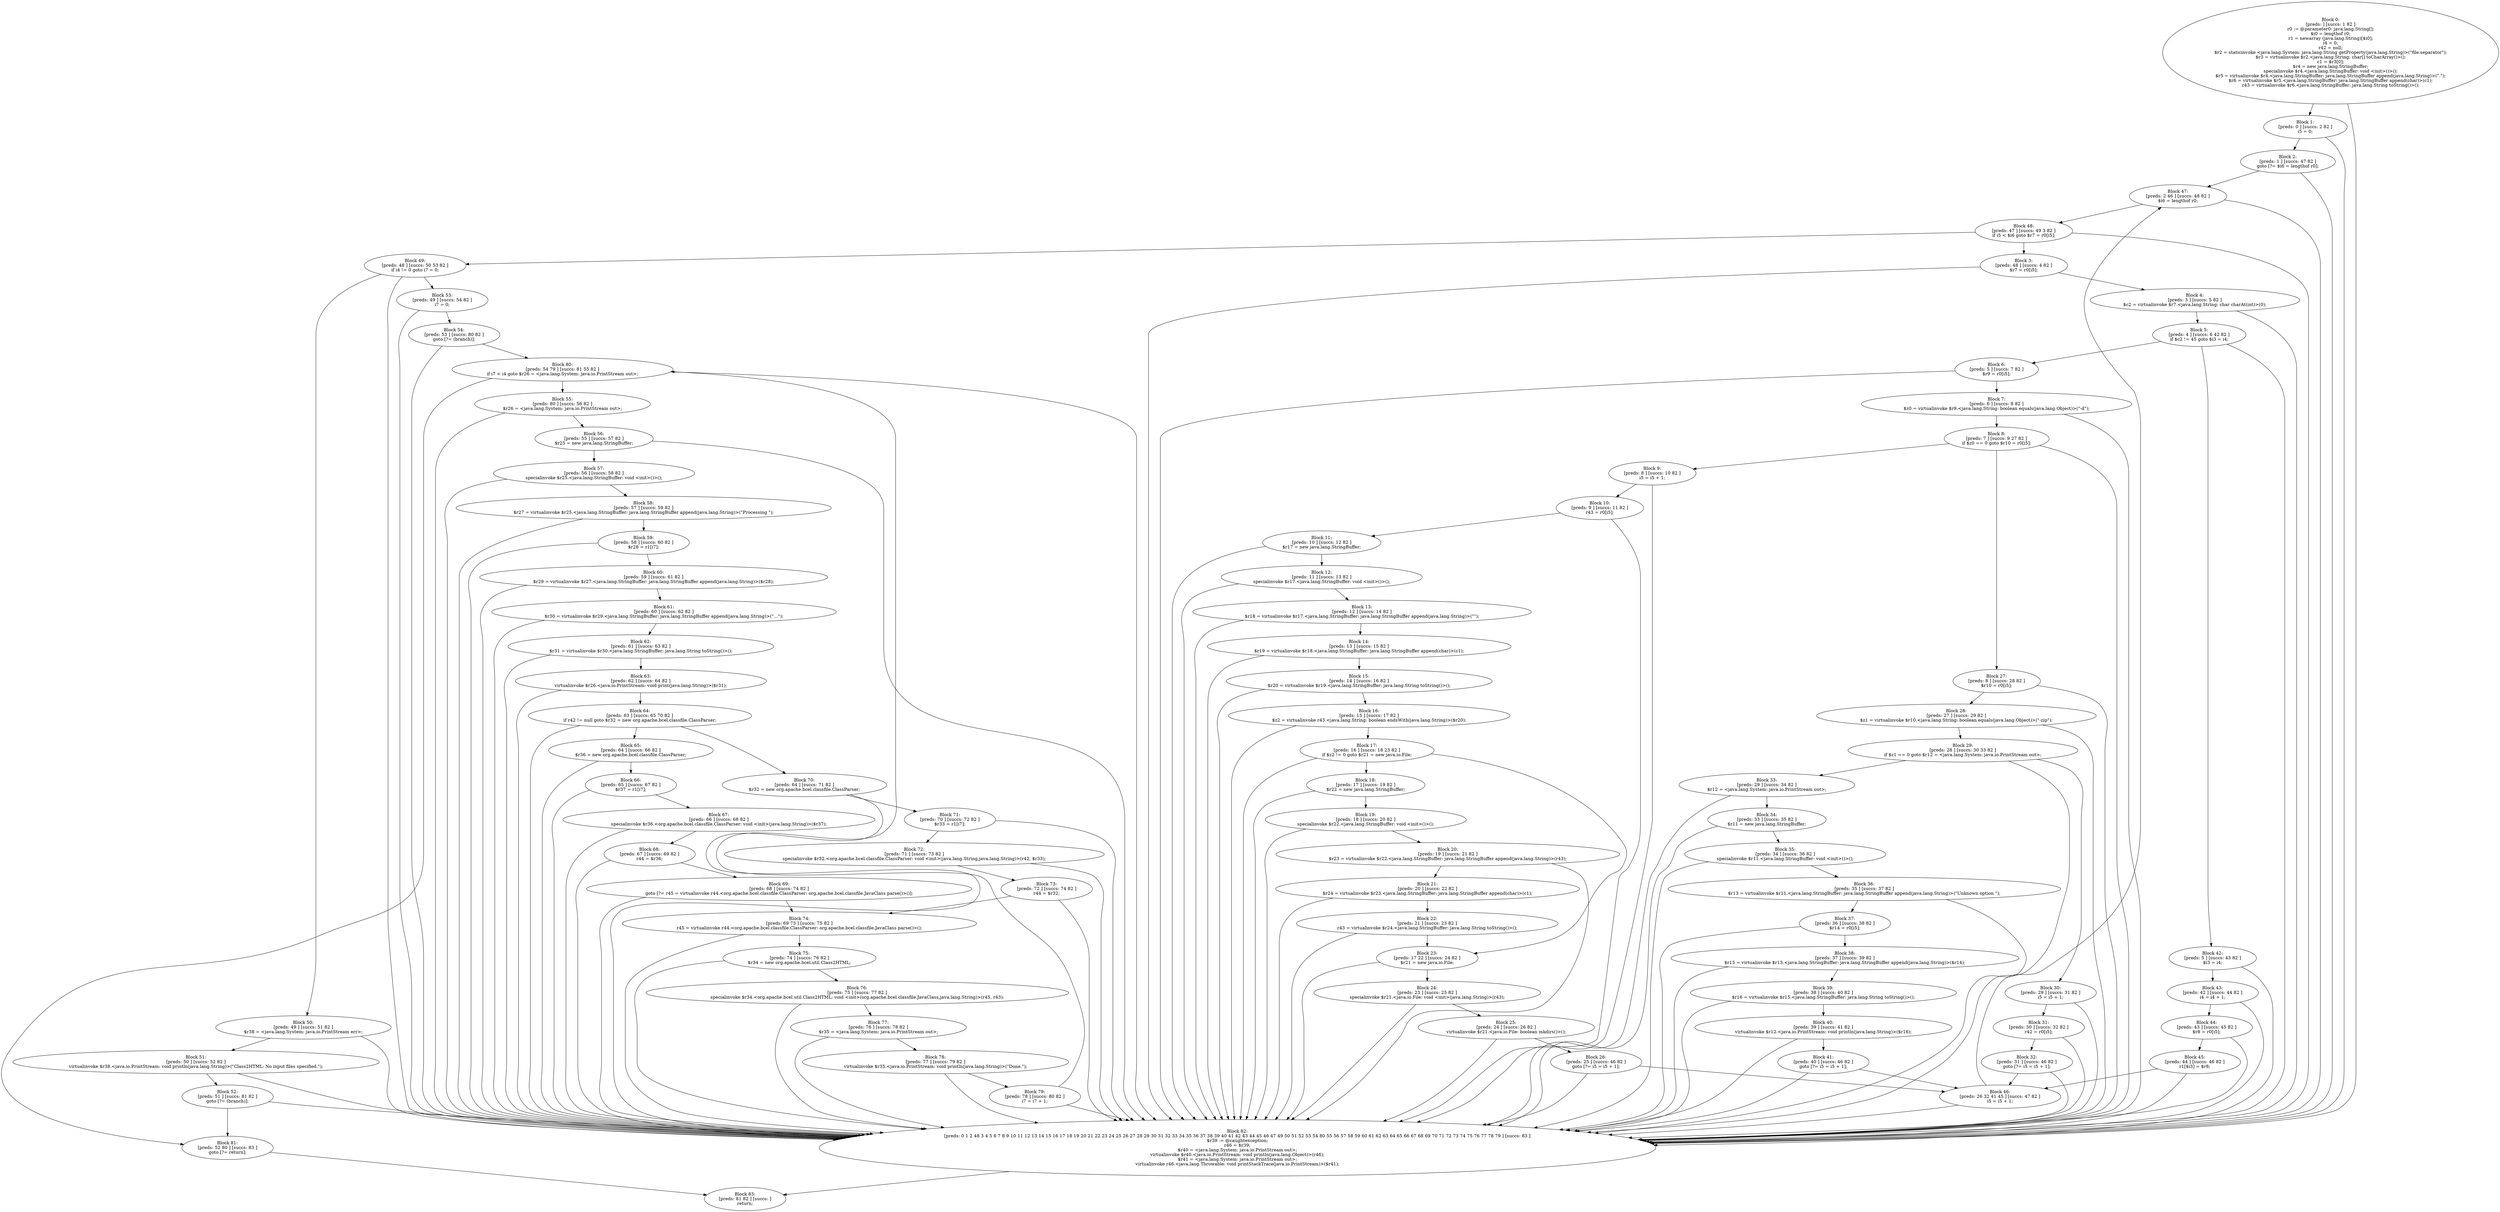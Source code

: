 digraph "unitGraph" {
    "Block 0:
[preds: ] [succs: 1 82 ]
r0 := @parameter0: java.lang.String[];
$i0 = lengthof r0;
r1 = newarray (java.lang.String)[$i0];
i4 = 0;
r42 = null;
$r2 = staticinvoke <java.lang.System: java.lang.String getProperty(java.lang.String)>(\"file.separator\");
$r3 = virtualinvoke $r2.<java.lang.String: char[] toCharArray()>();
c1 = $r3[0];
$r4 = new java.lang.StringBuffer;
specialinvoke $r4.<java.lang.StringBuffer: void <init>()>();
$r5 = virtualinvoke $r4.<java.lang.StringBuffer: java.lang.StringBuffer append(java.lang.String)>(\".\");
$r6 = virtualinvoke $r5.<java.lang.StringBuffer: java.lang.StringBuffer append(char)>(c1);
r43 = virtualinvoke $r6.<java.lang.StringBuffer: java.lang.String toString()>();
"
    "Block 1:
[preds: 0 ] [succs: 2 82 ]
i5 = 0;
"
    "Block 2:
[preds: 1 ] [succs: 47 82 ]
goto [?= $i6 = lengthof r0];
"
    "Block 3:
[preds: 48 ] [succs: 4 82 ]
$r7 = r0[i5];
"
    "Block 4:
[preds: 3 ] [succs: 5 82 ]
$c2 = virtualinvoke $r7.<java.lang.String: char charAt(int)>(0);
"
    "Block 5:
[preds: 4 ] [succs: 6 42 82 ]
if $c2 != 45 goto $i3 = i4;
"
    "Block 6:
[preds: 5 ] [succs: 7 82 ]
$r9 = r0[i5];
"
    "Block 7:
[preds: 6 ] [succs: 8 82 ]
$z0 = virtualinvoke $r9.<java.lang.String: boolean equals(java.lang.Object)>(\"-d\");
"
    "Block 8:
[preds: 7 ] [succs: 9 27 82 ]
if $z0 == 0 goto $r10 = r0[i5];
"
    "Block 9:
[preds: 8 ] [succs: 10 82 ]
i5 = i5 + 1;
"
    "Block 10:
[preds: 9 ] [succs: 11 82 ]
r43 = r0[i5];
"
    "Block 11:
[preds: 10 ] [succs: 12 82 ]
$r17 = new java.lang.StringBuffer;
"
    "Block 12:
[preds: 11 ] [succs: 13 82 ]
specialinvoke $r17.<java.lang.StringBuffer: void <init>()>();
"
    "Block 13:
[preds: 12 ] [succs: 14 82 ]
$r18 = virtualinvoke $r17.<java.lang.StringBuffer: java.lang.StringBuffer append(java.lang.String)>(\"\");
"
    "Block 14:
[preds: 13 ] [succs: 15 82 ]
$r19 = virtualinvoke $r18.<java.lang.StringBuffer: java.lang.StringBuffer append(char)>(c1);
"
    "Block 15:
[preds: 14 ] [succs: 16 82 ]
$r20 = virtualinvoke $r19.<java.lang.StringBuffer: java.lang.String toString()>();
"
    "Block 16:
[preds: 15 ] [succs: 17 82 ]
$z2 = virtualinvoke r43.<java.lang.String: boolean endsWith(java.lang.String)>($r20);
"
    "Block 17:
[preds: 16 ] [succs: 18 23 82 ]
if $z2 != 0 goto $r21 = new java.io.File;
"
    "Block 18:
[preds: 17 ] [succs: 19 82 ]
$r22 = new java.lang.StringBuffer;
"
    "Block 19:
[preds: 18 ] [succs: 20 82 ]
specialinvoke $r22.<java.lang.StringBuffer: void <init>()>();
"
    "Block 20:
[preds: 19 ] [succs: 21 82 ]
$r23 = virtualinvoke $r22.<java.lang.StringBuffer: java.lang.StringBuffer append(java.lang.String)>(r43);
"
    "Block 21:
[preds: 20 ] [succs: 22 82 ]
$r24 = virtualinvoke $r23.<java.lang.StringBuffer: java.lang.StringBuffer append(char)>(c1);
"
    "Block 22:
[preds: 21 ] [succs: 23 82 ]
r43 = virtualinvoke $r24.<java.lang.StringBuffer: java.lang.String toString()>();
"
    "Block 23:
[preds: 17 22 ] [succs: 24 82 ]
$r21 = new java.io.File;
"
    "Block 24:
[preds: 23 ] [succs: 25 82 ]
specialinvoke $r21.<java.io.File: void <init>(java.lang.String)>(r43);
"
    "Block 25:
[preds: 24 ] [succs: 26 82 ]
virtualinvoke $r21.<java.io.File: boolean mkdirs()>();
"
    "Block 26:
[preds: 25 ] [succs: 46 82 ]
goto [?= i5 = i5 + 1];
"
    "Block 27:
[preds: 8 ] [succs: 28 82 ]
$r10 = r0[i5];
"
    "Block 28:
[preds: 27 ] [succs: 29 82 ]
$z1 = virtualinvoke $r10.<java.lang.String: boolean equals(java.lang.Object)>(\"-zip\");
"
    "Block 29:
[preds: 28 ] [succs: 30 33 82 ]
if $z1 == 0 goto $r12 = <java.lang.System: java.io.PrintStream out>;
"
    "Block 30:
[preds: 29 ] [succs: 31 82 ]
i5 = i5 + 1;
"
    "Block 31:
[preds: 30 ] [succs: 32 82 ]
r42 = r0[i5];
"
    "Block 32:
[preds: 31 ] [succs: 46 82 ]
goto [?= i5 = i5 + 1];
"
    "Block 33:
[preds: 29 ] [succs: 34 82 ]
$r12 = <java.lang.System: java.io.PrintStream out>;
"
    "Block 34:
[preds: 33 ] [succs: 35 82 ]
$r11 = new java.lang.StringBuffer;
"
    "Block 35:
[preds: 34 ] [succs: 36 82 ]
specialinvoke $r11.<java.lang.StringBuffer: void <init>()>();
"
    "Block 36:
[preds: 35 ] [succs: 37 82 ]
$r13 = virtualinvoke $r11.<java.lang.StringBuffer: java.lang.StringBuffer append(java.lang.String)>(\"Unknown option \");
"
    "Block 37:
[preds: 36 ] [succs: 38 82 ]
$r14 = r0[i5];
"
    "Block 38:
[preds: 37 ] [succs: 39 82 ]
$r15 = virtualinvoke $r13.<java.lang.StringBuffer: java.lang.StringBuffer append(java.lang.String)>($r14);
"
    "Block 39:
[preds: 38 ] [succs: 40 82 ]
$r16 = virtualinvoke $r15.<java.lang.StringBuffer: java.lang.String toString()>();
"
    "Block 40:
[preds: 39 ] [succs: 41 82 ]
virtualinvoke $r12.<java.io.PrintStream: void println(java.lang.String)>($r16);
"
    "Block 41:
[preds: 40 ] [succs: 46 82 ]
goto [?= i5 = i5 + 1];
"
    "Block 42:
[preds: 5 ] [succs: 43 82 ]
$i3 = i4;
"
    "Block 43:
[preds: 42 ] [succs: 44 82 ]
i4 = i4 + 1;
"
    "Block 44:
[preds: 43 ] [succs: 45 82 ]
$r8 = r0[i5];
"
    "Block 45:
[preds: 44 ] [succs: 46 82 ]
r1[$i3] = $r8;
"
    "Block 46:
[preds: 26 32 41 45 ] [succs: 47 82 ]
i5 = i5 + 1;
"
    "Block 47:
[preds: 2 46 ] [succs: 48 82 ]
$i6 = lengthof r0;
"
    "Block 48:
[preds: 47 ] [succs: 49 3 82 ]
if i5 < $i6 goto $r7 = r0[i5];
"
    "Block 49:
[preds: 48 ] [succs: 50 53 82 ]
if i4 != 0 goto i7 = 0;
"
    "Block 50:
[preds: 49 ] [succs: 51 82 ]
$r38 = <java.lang.System: java.io.PrintStream err>;
"
    "Block 51:
[preds: 50 ] [succs: 52 82 ]
virtualinvoke $r38.<java.io.PrintStream: void println(java.lang.String)>(\"Class2HTML: No input files specified.\");
"
    "Block 52:
[preds: 51 ] [succs: 81 82 ]
goto [?= (branch)];
"
    "Block 53:
[preds: 49 ] [succs: 54 82 ]
i7 = 0;
"
    "Block 54:
[preds: 53 ] [succs: 80 82 ]
goto [?= (branch)];
"
    "Block 55:
[preds: 80 ] [succs: 56 82 ]
$r26 = <java.lang.System: java.io.PrintStream out>;
"
    "Block 56:
[preds: 55 ] [succs: 57 82 ]
$r25 = new java.lang.StringBuffer;
"
    "Block 57:
[preds: 56 ] [succs: 58 82 ]
specialinvoke $r25.<java.lang.StringBuffer: void <init>()>();
"
    "Block 58:
[preds: 57 ] [succs: 59 82 ]
$r27 = virtualinvoke $r25.<java.lang.StringBuffer: java.lang.StringBuffer append(java.lang.String)>(\"Processing \");
"
    "Block 59:
[preds: 58 ] [succs: 60 82 ]
$r28 = r1[i7];
"
    "Block 60:
[preds: 59 ] [succs: 61 82 ]
$r29 = virtualinvoke $r27.<java.lang.StringBuffer: java.lang.StringBuffer append(java.lang.String)>($r28);
"
    "Block 61:
[preds: 60 ] [succs: 62 82 ]
$r30 = virtualinvoke $r29.<java.lang.StringBuffer: java.lang.StringBuffer append(java.lang.String)>(\"...\");
"
    "Block 62:
[preds: 61 ] [succs: 63 82 ]
$r31 = virtualinvoke $r30.<java.lang.StringBuffer: java.lang.String toString()>();
"
    "Block 63:
[preds: 62 ] [succs: 64 82 ]
virtualinvoke $r26.<java.io.PrintStream: void print(java.lang.String)>($r31);
"
    "Block 64:
[preds: 63 ] [succs: 65 70 82 ]
if r42 != null goto $r32 = new org.apache.bcel.classfile.ClassParser;
"
    "Block 65:
[preds: 64 ] [succs: 66 82 ]
$r36 = new org.apache.bcel.classfile.ClassParser;
"
    "Block 66:
[preds: 65 ] [succs: 67 82 ]
$r37 = r1[i7];
"
    "Block 67:
[preds: 66 ] [succs: 68 82 ]
specialinvoke $r36.<org.apache.bcel.classfile.ClassParser: void <init>(java.lang.String)>($r37);
"
    "Block 68:
[preds: 67 ] [succs: 69 82 ]
r44 = $r36;
"
    "Block 69:
[preds: 68 ] [succs: 74 82 ]
goto [?= r45 = virtualinvoke r44.<org.apache.bcel.classfile.ClassParser: org.apache.bcel.classfile.JavaClass parse()>()];
"
    "Block 70:
[preds: 64 ] [succs: 71 82 ]
$r32 = new org.apache.bcel.classfile.ClassParser;
"
    "Block 71:
[preds: 70 ] [succs: 72 82 ]
$r33 = r1[i7];
"
    "Block 72:
[preds: 71 ] [succs: 73 82 ]
specialinvoke $r32.<org.apache.bcel.classfile.ClassParser: void <init>(java.lang.String,java.lang.String)>(r42, $r33);
"
    "Block 73:
[preds: 72 ] [succs: 74 82 ]
r44 = $r32;
"
    "Block 74:
[preds: 69 73 ] [succs: 75 82 ]
r45 = virtualinvoke r44.<org.apache.bcel.classfile.ClassParser: org.apache.bcel.classfile.JavaClass parse()>();
"
    "Block 75:
[preds: 74 ] [succs: 76 82 ]
$r34 = new org.apache.bcel.util.Class2HTML;
"
    "Block 76:
[preds: 75 ] [succs: 77 82 ]
specialinvoke $r34.<org.apache.bcel.util.Class2HTML: void <init>(org.apache.bcel.classfile.JavaClass,java.lang.String)>(r45, r43);
"
    "Block 77:
[preds: 76 ] [succs: 78 82 ]
$r35 = <java.lang.System: java.io.PrintStream out>;
"
    "Block 78:
[preds: 77 ] [succs: 79 82 ]
virtualinvoke $r35.<java.io.PrintStream: void println(java.lang.String)>(\"Done.\");
"
    "Block 79:
[preds: 78 ] [succs: 80 82 ]
i7 = i7 + 1;
"
    "Block 80:
[preds: 54 79 ] [succs: 81 55 82 ]
if i7 < i4 goto $r26 = <java.lang.System: java.io.PrintStream out>;
"
    "Block 81:
[preds: 52 80 ] [succs: 83 ]
goto [?= return];
"
    "Block 82:
[preds: 0 1 2 48 3 4 5 6 7 8 9 10 11 12 13 14 15 16 17 18 19 20 21 22 23 24 25 26 27 28 29 30 31 32 33 34 35 36 37 38 39 40 41 42 43 44 45 46 47 49 50 51 52 53 54 80 55 56 57 58 59 60 61 62 63 64 65 66 67 68 69 70 71 72 73 74 75 76 77 78 79 ] [succs: 83 ]
$r39 := @caughtexception;
r46 = $r39;
$r40 = <java.lang.System: java.io.PrintStream out>;
virtualinvoke $r40.<java.io.PrintStream: void println(java.lang.Object)>(r46);
$r41 = <java.lang.System: java.io.PrintStream out>;
virtualinvoke r46.<java.lang.Throwable: void printStackTrace(java.io.PrintStream)>($r41);
"
    "Block 83:
[preds: 81 82 ] [succs: ]
return;
"
    "Block 0:
[preds: ] [succs: 1 82 ]
r0 := @parameter0: java.lang.String[];
$i0 = lengthof r0;
r1 = newarray (java.lang.String)[$i0];
i4 = 0;
r42 = null;
$r2 = staticinvoke <java.lang.System: java.lang.String getProperty(java.lang.String)>(\"file.separator\");
$r3 = virtualinvoke $r2.<java.lang.String: char[] toCharArray()>();
c1 = $r3[0];
$r4 = new java.lang.StringBuffer;
specialinvoke $r4.<java.lang.StringBuffer: void <init>()>();
$r5 = virtualinvoke $r4.<java.lang.StringBuffer: java.lang.StringBuffer append(java.lang.String)>(\".\");
$r6 = virtualinvoke $r5.<java.lang.StringBuffer: java.lang.StringBuffer append(char)>(c1);
r43 = virtualinvoke $r6.<java.lang.StringBuffer: java.lang.String toString()>();
"->"Block 1:
[preds: 0 ] [succs: 2 82 ]
i5 = 0;
";
    "Block 0:
[preds: ] [succs: 1 82 ]
r0 := @parameter0: java.lang.String[];
$i0 = lengthof r0;
r1 = newarray (java.lang.String)[$i0];
i4 = 0;
r42 = null;
$r2 = staticinvoke <java.lang.System: java.lang.String getProperty(java.lang.String)>(\"file.separator\");
$r3 = virtualinvoke $r2.<java.lang.String: char[] toCharArray()>();
c1 = $r3[0];
$r4 = new java.lang.StringBuffer;
specialinvoke $r4.<java.lang.StringBuffer: void <init>()>();
$r5 = virtualinvoke $r4.<java.lang.StringBuffer: java.lang.StringBuffer append(java.lang.String)>(\".\");
$r6 = virtualinvoke $r5.<java.lang.StringBuffer: java.lang.StringBuffer append(char)>(c1);
r43 = virtualinvoke $r6.<java.lang.StringBuffer: java.lang.String toString()>();
"->"Block 82:
[preds: 0 1 2 48 3 4 5 6 7 8 9 10 11 12 13 14 15 16 17 18 19 20 21 22 23 24 25 26 27 28 29 30 31 32 33 34 35 36 37 38 39 40 41 42 43 44 45 46 47 49 50 51 52 53 54 80 55 56 57 58 59 60 61 62 63 64 65 66 67 68 69 70 71 72 73 74 75 76 77 78 79 ] [succs: 83 ]
$r39 := @caughtexception;
r46 = $r39;
$r40 = <java.lang.System: java.io.PrintStream out>;
virtualinvoke $r40.<java.io.PrintStream: void println(java.lang.Object)>(r46);
$r41 = <java.lang.System: java.io.PrintStream out>;
virtualinvoke r46.<java.lang.Throwable: void printStackTrace(java.io.PrintStream)>($r41);
";
    "Block 1:
[preds: 0 ] [succs: 2 82 ]
i5 = 0;
"->"Block 2:
[preds: 1 ] [succs: 47 82 ]
goto [?= $i6 = lengthof r0];
";
    "Block 1:
[preds: 0 ] [succs: 2 82 ]
i5 = 0;
"->"Block 82:
[preds: 0 1 2 48 3 4 5 6 7 8 9 10 11 12 13 14 15 16 17 18 19 20 21 22 23 24 25 26 27 28 29 30 31 32 33 34 35 36 37 38 39 40 41 42 43 44 45 46 47 49 50 51 52 53 54 80 55 56 57 58 59 60 61 62 63 64 65 66 67 68 69 70 71 72 73 74 75 76 77 78 79 ] [succs: 83 ]
$r39 := @caughtexception;
r46 = $r39;
$r40 = <java.lang.System: java.io.PrintStream out>;
virtualinvoke $r40.<java.io.PrintStream: void println(java.lang.Object)>(r46);
$r41 = <java.lang.System: java.io.PrintStream out>;
virtualinvoke r46.<java.lang.Throwable: void printStackTrace(java.io.PrintStream)>($r41);
";
    "Block 2:
[preds: 1 ] [succs: 47 82 ]
goto [?= $i6 = lengthof r0];
"->"Block 47:
[preds: 2 46 ] [succs: 48 82 ]
$i6 = lengthof r0;
";
    "Block 2:
[preds: 1 ] [succs: 47 82 ]
goto [?= $i6 = lengthof r0];
"->"Block 82:
[preds: 0 1 2 48 3 4 5 6 7 8 9 10 11 12 13 14 15 16 17 18 19 20 21 22 23 24 25 26 27 28 29 30 31 32 33 34 35 36 37 38 39 40 41 42 43 44 45 46 47 49 50 51 52 53 54 80 55 56 57 58 59 60 61 62 63 64 65 66 67 68 69 70 71 72 73 74 75 76 77 78 79 ] [succs: 83 ]
$r39 := @caughtexception;
r46 = $r39;
$r40 = <java.lang.System: java.io.PrintStream out>;
virtualinvoke $r40.<java.io.PrintStream: void println(java.lang.Object)>(r46);
$r41 = <java.lang.System: java.io.PrintStream out>;
virtualinvoke r46.<java.lang.Throwable: void printStackTrace(java.io.PrintStream)>($r41);
";
    "Block 3:
[preds: 48 ] [succs: 4 82 ]
$r7 = r0[i5];
"->"Block 4:
[preds: 3 ] [succs: 5 82 ]
$c2 = virtualinvoke $r7.<java.lang.String: char charAt(int)>(0);
";
    "Block 3:
[preds: 48 ] [succs: 4 82 ]
$r7 = r0[i5];
"->"Block 82:
[preds: 0 1 2 48 3 4 5 6 7 8 9 10 11 12 13 14 15 16 17 18 19 20 21 22 23 24 25 26 27 28 29 30 31 32 33 34 35 36 37 38 39 40 41 42 43 44 45 46 47 49 50 51 52 53 54 80 55 56 57 58 59 60 61 62 63 64 65 66 67 68 69 70 71 72 73 74 75 76 77 78 79 ] [succs: 83 ]
$r39 := @caughtexception;
r46 = $r39;
$r40 = <java.lang.System: java.io.PrintStream out>;
virtualinvoke $r40.<java.io.PrintStream: void println(java.lang.Object)>(r46);
$r41 = <java.lang.System: java.io.PrintStream out>;
virtualinvoke r46.<java.lang.Throwable: void printStackTrace(java.io.PrintStream)>($r41);
";
    "Block 4:
[preds: 3 ] [succs: 5 82 ]
$c2 = virtualinvoke $r7.<java.lang.String: char charAt(int)>(0);
"->"Block 5:
[preds: 4 ] [succs: 6 42 82 ]
if $c2 != 45 goto $i3 = i4;
";
    "Block 4:
[preds: 3 ] [succs: 5 82 ]
$c2 = virtualinvoke $r7.<java.lang.String: char charAt(int)>(0);
"->"Block 82:
[preds: 0 1 2 48 3 4 5 6 7 8 9 10 11 12 13 14 15 16 17 18 19 20 21 22 23 24 25 26 27 28 29 30 31 32 33 34 35 36 37 38 39 40 41 42 43 44 45 46 47 49 50 51 52 53 54 80 55 56 57 58 59 60 61 62 63 64 65 66 67 68 69 70 71 72 73 74 75 76 77 78 79 ] [succs: 83 ]
$r39 := @caughtexception;
r46 = $r39;
$r40 = <java.lang.System: java.io.PrintStream out>;
virtualinvoke $r40.<java.io.PrintStream: void println(java.lang.Object)>(r46);
$r41 = <java.lang.System: java.io.PrintStream out>;
virtualinvoke r46.<java.lang.Throwable: void printStackTrace(java.io.PrintStream)>($r41);
";
    "Block 5:
[preds: 4 ] [succs: 6 42 82 ]
if $c2 != 45 goto $i3 = i4;
"->"Block 6:
[preds: 5 ] [succs: 7 82 ]
$r9 = r0[i5];
";
    "Block 5:
[preds: 4 ] [succs: 6 42 82 ]
if $c2 != 45 goto $i3 = i4;
"->"Block 42:
[preds: 5 ] [succs: 43 82 ]
$i3 = i4;
";
    "Block 5:
[preds: 4 ] [succs: 6 42 82 ]
if $c2 != 45 goto $i3 = i4;
"->"Block 82:
[preds: 0 1 2 48 3 4 5 6 7 8 9 10 11 12 13 14 15 16 17 18 19 20 21 22 23 24 25 26 27 28 29 30 31 32 33 34 35 36 37 38 39 40 41 42 43 44 45 46 47 49 50 51 52 53 54 80 55 56 57 58 59 60 61 62 63 64 65 66 67 68 69 70 71 72 73 74 75 76 77 78 79 ] [succs: 83 ]
$r39 := @caughtexception;
r46 = $r39;
$r40 = <java.lang.System: java.io.PrintStream out>;
virtualinvoke $r40.<java.io.PrintStream: void println(java.lang.Object)>(r46);
$r41 = <java.lang.System: java.io.PrintStream out>;
virtualinvoke r46.<java.lang.Throwable: void printStackTrace(java.io.PrintStream)>($r41);
";
    "Block 6:
[preds: 5 ] [succs: 7 82 ]
$r9 = r0[i5];
"->"Block 7:
[preds: 6 ] [succs: 8 82 ]
$z0 = virtualinvoke $r9.<java.lang.String: boolean equals(java.lang.Object)>(\"-d\");
";
    "Block 6:
[preds: 5 ] [succs: 7 82 ]
$r9 = r0[i5];
"->"Block 82:
[preds: 0 1 2 48 3 4 5 6 7 8 9 10 11 12 13 14 15 16 17 18 19 20 21 22 23 24 25 26 27 28 29 30 31 32 33 34 35 36 37 38 39 40 41 42 43 44 45 46 47 49 50 51 52 53 54 80 55 56 57 58 59 60 61 62 63 64 65 66 67 68 69 70 71 72 73 74 75 76 77 78 79 ] [succs: 83 ]
$r39 := @caughtexception;
r46 = $r39;
$r40 = <java.lang.System: java.io.PrintStream out>;
virtualinvoke $r40.<java.io.PrintStream: void println(java.lang.Object)>(r46);
$r41 = <java.lang.System: java.io.PrintStream out>;
virtualinvoke r46.<java.lang.Throwable: void printStackTrace(java.io.PrintStream)>($r41);
";
    "Block 7:
[preds: 6 ] [succs: 8 82 ]
$z0 = virtualinvoke $r9.<java.lang.String: boolean equals(java.lang.Object)>(\"-d\");
"->"Block 8:
[preds: 7 ] [succs: 9 27 82 ]
if $z0 == 0 goto $r10 = r0[i5];
";
    "Block 7:
[preds: 6 ] [succs: 8 82 ]
$z0 = virtualinvoke $r9.<java.lang.String: boolean equals(java.lang.Object)>(\"-d\");
"->"Block 82:
[preds: 0 1 2 48 3 4 5 6 7 8 9 10 11 12 13 14 15 16 17 18 19 20 21 22 23 24 25 26 27 28 29 30 31 32 33 34 35 36 37 38 39 40 41 42 43 44 45 46 47 49 50 51 52 53 54 80 55 56 57 58 59 60 61 62 63 64 65 66 67 68 69 70 71 72 73 74 75 76 77 78 79 ] [succs: 83 ]
$r39 := @caughtexception;
r46 = $r39;
$r40 = <java.lang.System: java.io.PrintStream out>;
virtualinvoke $r40.<java.io.PrintStream: void println(java.lang.Object)>(r46);
$r41 = <java.lang.System: java.io.PrintStream out>;
virtualinvoke r46.<java.lang.Throwable: void printStackTrace(java.io.PrintStream)>($r41);
";
    "Block 8:
[preds: 7 ] [succs: 9 27 82 ]
if $z0 == 0 goto $r10 = r0[i5];
"->"Block 9:
[preds: 8 ] [succs: 10 82 ]
i5 = i5 + 1;
";
    "Block 8:
[preds: 7 ] [succs: 9 27 82 ]
if $z0 == 0 goto $r10 = r0[i5];
"->"Block 27:
[preds: 8 ] [succs: 28 82 ]
$r10 = r0[i5];
";
    "Block 8:
[preds: 7 ] [succs: 9 27 82 ]
if $z0 == 0 goto $r10 = r0[i5];
"->"Block 82:
[preds: 0 1 2 48 3 4 5 6 7 8 9 10 11 12 13 14 15 16 17 18 19 20 21 22 23 24 25 26 27 28 29 30 31 32 33 34 35 36 37 38 39 40 41 42 43 44 45 46 47 49 50 51 52 53 54 80 55 56 57 58 59 60 61 62 63 64 65 66 67 68 69 70 71 72 73 74 75 76 77 78 79 ] [succs: 83 ]
$r39 := @caughtexception;
r46 = $r39;
$r40 = <java.lang.System: java.io.PrintStream out>;
virtualinvoke $r40.<java.io.PrintStream: void println(java.lang.Object)>(r46);
$r41 = <java.lang.System: java.io.PrintStream out>;
virtualinvoke r46.<java.lang.Throwable: void printStackTrace(java.io.PrintStream)>($r41);
";
    "Block 9:
[preds: 8 ] [succs: 10 82 ]
i5 = i5 + 1;
"->"Block 10:
[preds: 9 ] [succs: 11 82 ]
r43 = r0[i5];
";
    "Block 9:
[preds: 8 ] [succs: 10 82 ]
i5 = i5 + 1;
"->"Block 82:
[preds: 0 1 2 48 3 4 5 6 7 8 9 10 11 12 13 14 15 16 17 18 19 20 21 22 23 24 25 26 27 28 29 30 31 32 33 34 35 36 37 38 39 40 41 42 43 44 45 46 47 49 50 51 52 53 54 80 55 56 57 58 59 60 61 62 63 64 65 66 67 68 69 70 71 72 73 74 75 76 77 78 79 ] [succs: 83 ]
$r39 := @caughtexception;
r46 = $r39;
$r40 = <java.lang.System: java.io.PrintStream out>;
virtualinvoke $r40.<java.io.PrintStream: void println(java.lang.Object)>(r46);
$r41 = <java.lang.System: java.io.PrintStream out>;
virtualinvoke r46.<java.lang.Throwable: void printStackTrace(java.io.PrintStream)>($r41);
";
    "Block 10:
[preds: 9 ] [succs: 11 82 ]
r43 = r0[i5];
"->"Block 11:
[preds: 10 ] [succs: 12 82 ]
$r17 = new java.lang.StringBuffer;
";
    "Block 10:
[preds: 9 ] [succs: 11 82 ]
r43 = r0[i5];
"->"Block 82:
[preds: 0 1 2 48 3 4 5 6 7 8 9 10 11 12 13 14 15 16 17 18 19 20 21 22 23 24 25 26 27 28 29 30 31 32 33 34 35 36 37 38 39 40 41 42 43 44 45 46 47 49 50 51 52 53 54 80 55 56 57 58 59 60 61 62 63 64 65 66 67 68 69 70 71 72 73 74 75 76 77 78 79 ] [succs: 83 ]
$r39 := @caughtexception;
r46 = $r39;
$r40 = <java.lang.System: java.io.PrintStream out>;
virtualinvoke $r40.<java.io.PrintStream: void println(java.lang.Object)>(r46);
$r41 = <java.lang.System: java.io.PrintStream out>;
virtualinvoke r46.<java.lang.Throwable: void printStackTrace(java.io.PrintStream)>($r41);
";
    "Block 11:
[preds: 10 ] [succs: 12 82 ]
$r17 = new java.lang.StringBuffer;
"->"Block 12:
[preds: 11 ] [succs: 13 82 ]
specialinvoke $r17.<java.lang.StringBuffer: void <init>()>();
";
    "Block 11:
[preds: 10 ] [succs: 12 82 ]
$r17 = new java.lang.StringBuffer;
"->"Block 82:
[preds: 0 1 2 48 3 4 5 6 7 8 9 10 11 12 13 14 15 16 17 18 19 20 21 22 23 24 25 26 27 28 29 30 31 32 33 34 35 36 37 38 39 40 41 42 43 44 45 46 47 49 50 51 52 53 54 80 55 56 57 58 59 60 61 62 63 64 65 66 67 68 69 70 71 72 73 74 75 76 77 78 79 ] [succs: 83 ]
$r39 := @caughtexception;
r46 = $r39;
$r40 = <java.lang.System: java.io.PrintStream out>;
virtualinvoke $r40.<java.io.PrintStream: void println(java.lang.Object)>(r46);
$r41 = <java.lang.System: java.io.PrintStream out>;
virtualinvoke r46.<java.lang.Throwable: void printStackTrace(java.io.PrintStream)>($r41);
";
    "Block 12:
[preds: 11 ] [succs: 13 82 ]
specialinvoke $r17.<java.lang.StringBuffer: void <init>()>();
"->"Block 13:
[preds: 12 ] [succs: 14 82 ]
$r18 = virtualinvoke $r17.<java.lang.StringBuffer: java.lang.StringBuffer append(java.lang.String)>(\"\");
";
    "Block 12:
[preds: 11 ] [succs: 13 82 ]
specialinvoke $r17.<java.lang.StringBuffer: void <init>()>();
"->"Block 82:
[preds: 0 1 2 48 3 4 5 6 7 8 9 10 11 12 13 14 15 16 17 18 19 20 21 22 23 24 25 26 27 28 29 30 31 32 33 34 35 36 37 38 39 40 41 42 43 44 45 46 47 49 50 51 52 53 54 80 55 56 57 58 59 60 61 62 63 64 65 66 67 68 69 70 71 72 73 74 75 76 77 78 79 ] [succs: 83 ]
$r39 := @caughtexception;
r46 = $r39;
$r40 = <java.lang.System: java.io.PrintStream out>;
virtualinvoke $r40.<java.io.PrintStream: void println(java.lang.Object)>(r46);
$r41 = <java.lang.System: java.io.PrintStream out>;
virtualinvoke r46.<java.lang.Throwable: void printStackTrace(java.io.PrintStream)>($r41);
";
    "Block 13:
[preds: 12 ] [succs: 14 82 ]
$r18 = virtualinvoke $r17.<java.lang.StringBuffer: java.lang.StringBuffer append(java.lang.String)>(\"\");
"->"Block 14:
[preds: 13 ] [succs: 15 82 ]
$r19 = virtualinvoke $r18.<java.lang.StringBuffer: java.lang.StringBuffer append(char)>(c1);
";
    "Block 13:
[preds: 12 ] [succs: 14 82 ]
$r18 = virtualinvoke $r17.<java.lang.StringBuffer: java.lang.StringBuffer append(java.lang.String)>(\"\");
"->"Block 82:
[preds: 0 1 2 48 3 4 5 6 7 8 9 10 11 12 13 14 15 16 17 18 19 20 21 22 23 24 25 26 27 28 29 30 31 32 33 34 35 36 37 38 39 40 41 42 43 44 45 46 47 49 50 51 52 53 54 80 55 56 57 58 59 60 61 62 63 64 65 66 67 68 69 70 71 72 73 74 75 76 77 78 79 ] [succs: 83 ]
$r39 := @caughtexception;
r46 = $r39;
$r40 = <java.lang.System: java.io.PrintStream out>;
virtualinvoke $r40.<java.io.PrintStream: void println(java.lang.Object)>(r46);
$r41 = <java.lang.System: java.io.PrintStream out>;
virtualinvoke r46.<java.lang.Throwable: void printStackTrace(java.io.PrintStream)>($r41);
";
    "Block 14:
[preds: 13 ] [succs: 15 82 ]
$r19 = virtualinvoke $r18.<java.lang.StringBuffer: java.lang.StringBuffer append(char)>(c1);
"->"Block 15:
[preds: 14 ] [succs: 16 82 ]
$r20 = virtualinvoke $r19.<java.lang.StringBuffer: java.lang.String toString()>();
";
    "Block 14:
[preds: 13 ] [succs: 15 82 ]
$r19 = virtualinvoke $r18.<java.lang.StringBuffer: java.lang.StringBuffer append(char)>(c1);
"->"Block 82:
[preds: 0 1 2 48 3 4 5 6 7 8 9 10 11 12 13 14 15 16 17 18 19 20 21 22 23 24 25 26 27 28 29 30 31 32 33 34 35 36 37 38 39 40 41 42 43 44 45 46 47 49 50 51 52 53 54 80 55 56 57 58 59 60 61 62 63 64 65 66 67 68 69 70 71 72 73 74 75 76 77 78 79 ] [succs: 83 ]
$r39 := @caughtexception;
r46 = $r39;
$r40 = <java.lang.System: java.io.PrintStream out>;
virtualinvoke $r40.<java.io.PrintStream: void println(java.lang.Object)>(r46);
$r41 = <java.lang.System: java.io.PrintStream out>;
virtualinvoke r46.<java.lang.Throwable: void printStackTrace(java.io.PrintStream)>($r41);
";
    "Block 15:
[preds: 14 ] [succs: 16 82 ]
$r20 = virtualinvoke $r19.<java.lang.StringBuffer: java.lang.String toString()>();
"->"Block 16:
[preds: 15 ] [succs: 17 82 ]
$z2 = virtualinvoke r43.<java.lang.String: boolean endsWith(java.lang.String)>($r20);
";
    "Block 15:
[preds: 14 ] [succs: 16 82 ]
$r20 = virtualinvoke $r19.<java.lang.StringBuffer: java.lang.String toString()>();
"->"Block 82:
[preds: 0 1 2 48 3 4 5 6 7 8 9 10 11 12 13 14 15 16 17 18 19 20 21 22 23 24 25 26 27 28 29 30 31 32 33 34 35 36 37 38 39 40 41 42 43 44 45 46 47 49 50 51 52 53 54 80 55 56 57 58 59 60 61 62 63 64 65 66 67 68 69 70 71 72 73 74 75 76 77 78 79 ] [succs: 83 ]
$r39 := @caughtexception;
r46 = $r39;
$r40 = <java.lang.System: java.io.PrintStream out>;
virtualinvoke $r40.<java.io.PrintStream: void println(java.lang.Object)>(r46);
$r41 = <java.lang.System: java.io.PrintStream out>;
virtualinvoke r46.<java.lang.Throwable: void printStackTrace(java.io.PrintStream)>($r41);
";
    "Block 16:
[preds: 15 ] [succs: 17 82 ]
$z2 = virtualinvoke r43.<java.lang.String: boolean endsWith(java.lang.String)>($r20);
"->"Block 17:
[preds: 16 ] [succs: 18 23 82 ]
if $z2 != 0 goto $r21 = new java.io.File;
";
    "Block 16:
[preds: 15 ] [succs: 17 82 ]
$z2 = virtualinvoke r43.<java.lang.String: boolean endsWith(java.lang.String)>($r20);
"->"Block 82:
[preds: 0 1 2 48 3 4 5 6 7 8 9 10 11 12 13 14 15 16 17 18 19 20 21 22 23 24 25 26 27 28 29 30 31 32 33 34 35 36 37 38 39 40 41 42 43 44 45 46 47 49 50 51 52 53 54 80 55 56 57 58 59 60 61 62 63 64 65 66 67 68 69 70 71 72 73 74 75 76 77 78 79 ] [succs: 83 ]
$r39 := @caughtexception;
r46 = $r39;
$r40 = <java.lang.System: java.io.PrintStream out>;
virtualinvoke $r40.<java.io.PrintStream: void println(java.lang.Object)>(r46);
$r41 = <java.lang.System: java.io.PrintStream out>;
virtualinvoke r46.<java.lang.Throwable: void printStackTrace(java.io.PrintStream)>($r41);
";
    "Block 17:
[preds: 16 ] [succs: 18 23 82 ]
if $z2 != 0 goto $r21 = new java.io.File;
"->"Block 18:
[preds: 17 ] [succs: 19 82 ]
$r22 = new java.lang.StringBuffer;
";
    "Block 17:
[preds: 16 ] [succs: 18 23 82 ]
if $z2 != 0 goto $r21 = new java.io.File;
"->"Block 23:
[preds: 17 22 ] [succs: 24 82 ]
$r21 = new java.io.File;
";
    "Block 17:
[preds: 16 ] [succs: 18 23 82 ]
if $z2 != 0 goto $r21 = new java.io.File;
"->"Block 82:
[preds: 0 1 2 48 3 4 5 6 7 8 9 10 11 12 13 14 15 16 17 18 19 20 21 22 23 24 25 26 27 28 29 30 31 32 33 34 35 36 37 38 39 40 41 42 43 44 45 46 47 49 50 51 52 53 54 80 55 56 57 58 59 60 61 62 63 64 65 66 67 68 69 70 71 72 73 74 75 76 77 78 79 ] [succs: 83 ]
$r39 := @caughtexception;
r46 = $r39;
$r40 = <java.lang.System: java.io.PrintStream out>;
virtualinvoke $r40.<java.io.PrintStream: void println(java.lang.Object)>(r46);
$r41 = <java.lang.System: java.io.PrintStream out>;
virtualinvoke r46.<java.lang.Throwable: void printStackTrace(java.io.PrintStream)>($r41);
";
    "Block 18:
[preds: 17 ] [succs: 19 82 ]
$r22 = new java.lang.StringBuffer;
"->"Block 19:
[preds: 18 ] [succs: 20 82 ]
specialinvoke $r22.<java.lang.StringBuffer: void <init>()>();
";
    "Block 18:
[preds: 17 ] [succs: 19 82 ]
$r22 = new java.lang.StringBuffer;
"->"Block 82:
[preds: 0 1 2 48 3 4 5 6 7 8 9 10 11 12 13 14 15 16 17 18 19 20 21 22 23 24 25 26 27 28 29 30 31 32 33 34 35 36 37 38 39 40 41 42 43 44 45 46 47 49 50 51 52 53 54 80 55 56 57 58 59 60 61 62 63 64 65 66 67 68 69 70 71 72 73 74 75 76 77 78 79 ] [succs: 83 ]
$r39 := @caughtexception;
r46 = $r39;
$r40 = <java.lang.System: java.io.PrintStream out>;
virtualinvoke $r40.<java.io.PrintStream: void println(java.lang.Object)>(r46);
$r41 = <java.lang.System: java.io.PrintStream out>;
virtualinvoke r46.<java.lang.Throwable: void printStackTrace(java.io.PrintStream)>($r41);
";
    "Block 19:
[preds: 18 ] [succs: 20 82 ]
specialinvoke $r22.<java.lang.StringBuffer: void <init>()>();
"->"Block 20:
[preds: 19 ] [succs: 21 82 ]
$r23 = virtualinvoke $r22.<java.lang.StringBuffer: java.lang.StringBuffer append(java.lang.String)>(r43);
";
    "Block 19:
[preds: 18 ] [succs: 20 82 ]
specialinvoke $r22.<java.lang.StringBuffer: void <init>()>();
"->"Block 82:
[preds: 0 1 2 48 3 4 5 6 7 8 9 10 11 12 13 14 15 16 17 18 19 20 21 22 23 24 25 26 27 28 29 30 31 32 33 34 35 36 37 38 39 40 41 42 43 44 45 46 47 49 50 51 52 53 54 80 55 56 57 58 59 60 61 62 63 64 65 66 67 68 69 70 71 72 73 74 75 76 77 78 79 ] [succs: 83 ]
$r39 := @caughtexception;
r46 = $r39;
$r40 = <java.lang.System: java.io.PrintStream out>;
virtualinvoke $r40.<java.io.PrintStream: void println(java.lang.Object)>(r46);
$r41 = <java.lang.System: java.io.PrintStream out>;
virtualinvoke r46.<java.lang.Throwable: void printStackTrace(java.io.PrintStream)>($r41);
";
    "Block 20:
[preds: 19 ] [succs: 21 82 ]
$r23 = virtualinvoke $r22.<java.lang.StringBuffer: java.lang.StringBuffer append(java.lang.String)>(r43);
"->"Block 21:
[preds: 20 ] [succs: 22 82 ]
$r24 = virtualinvoke $r23.<java.lang.StringBuffer: java.lang.StringBuffer append(char)>(c1);
";
    "Block 20:
[preds: 19 ] [succs: 21 82 ]
$r23 = virtualinvoke $r22.<java.lang.StringBuffer: java.lang.StringBuffer append(java.lang.String)>(r43);
"->"Block 82:
[preds: 0 1 2 48 3 4 5 6 7 8 9 10 11 12 13 14 15 16 17 18 19 20 21 22 23 24 25 26 27 28 29 30 31 32 33 34 35 36 37 38 39 40 41 42 43 44 45 46 47 49 50 51 52 53 54 80 55 56 57 58 59 60 61 62 63 64 65 66 67 68 69 70 71 72 73 74 75 76 77 78 79 ] [succs: 83 ]
$r39 := @caughtexception;
r46 = $r39;
$r40 = <java.lang.System: java.io.PrintStream out>;
virtualinvoke $r40.<java.io.PrintStream: void println(java.lang.Object)>(r46);
$r41 = <java.lang.System: java.io.PrintStream out>;
virtualinvoke r46.<java.lang.Throwable: void printStackTrace(java.io.PrintStream)>($r41);
";
    "Block 21:
[preds: 20 ] [succs: 22 82 ]
$r24 = virtualinvoke $r23.<java.lang.StringBuffer: java.lang.StringBuffer append(char)>(c1);
"->"Block 22:
[preds: 21 ] [succs: 23 82 ]
r43 = virtualinvoke $r24.<java.lang.StringBuffer: java.lang.String toString()>();
";
    "Block 21:
[preds: 20 ] [succs: 22 82 ]
$r24 = virtualinvoke $r23.<java.lang.StringBuffer: java.lang.StringBuffer append(char)>(c1);
"->"Block 82:
[preds: 0 1 2 48 3 4 5 6 7 8 9 10 11 12 13 14 15 16 17 18 19 20 21 22 23 24 25 26 27 28 29 30 31 32 33 34 35 36 37 38 39 40 41 42 43 44 45 46 47 49 50 51 52 53 54 80 55 56 57 58 59 60 61 62 63 64 65 66 67 68 69 70 71 72 73 74 75 76 77 78 79 ] [succs: 83 ]
$r39 := @caughtexception;
r46 = $r39;
$r40 = <java.lang.System: java.io.PrintStream out>;
virtualinvoke $r40.<java.io.PrintStream: void println(java.lang.Object)>(r46);
$r41 = <java.lang.System: java.io.PrintStream out>;
virtualinvoke r46.<java.lang.Throwable: void printStackTrace(java.io.PrintStream)>($r41);
";
    "Block 22:
[preds: 21 ] [succs: 23 82 ]
r43 = virtualinvoke $r24.<java.lang.StringBuffer: java.lang.String toString()>();
"->"Block 23:
[preds: 17 22 ] [succs: 24 82 ]
$r21 = new java.io.File;
";
    "Block 22:
[preds: 21 ] [succs: 23 82 ]
r43 = virtualinvoke $r24.<java.lang.StringBuffer: java.lang.String toString()>();
"->"Block 82:
[preds: 0 1 2 48 3 4 5 6 7 8 9 10 11 12 13 14 15 16 17 18 19 20 21 22 23 24 25 26 27 28 29 30 31 32 33 34 35 36 37 38 39 40 41 42 43 44 45 46 47 49 50 51 52 53 54 80 55 56 57 58 59 60 61 62 63 64 65 66 67 68 69 70 71 72 73 74 75 76 77 78 79 ] [succs: 83 ]
$r39 := @caughtexception;
r46 = $r39;
$r40 = <java.lang.System: java.io.PrintStream out>;
virtualinvoke $r40.<java.io.PrintStream: void println(java.lang.Object)>(r46);
$r41 = <java.lang.System: java.io.PrintStream out>;
virtualinvoke r46.<java.lang.Throwable: void printStackTrace(java.io.PrintStream)>($r41);
";
    "Block 23:
[preds: 17 22 ] [succs: 24 82 ]
$r21 = new java.io.File;
"->"Block 24:
[preds: 23 ] [succs: 25 82 ]
specialinvoke $r21.<java.io.File: void <init>(java.lang.String)>(r43);
";
    "Block 23:
[preds: 17 22 ] [succs: 24 82 ]
$r21 = new java.io.File;
"->"Block 82:
[preds: 0 1 2 48 3 4 5 6 7 8 9 10 11 12 13 14 15 16 17 18 19 20 21 22 23 24 25 26 27 28 29 30 31 32 33 34 35 36 37 38 39 40 41 42 43 44 45 46 47 49 50 51 52 53 54 80 55 56 57 58 59 60 61 62 63 64 65 66 67 68 69 70 71 72 73 74 75 76 77 78 79 ] [succs: 83 ]
$r39 := @caughtexception;
r46 = $r39;
$r40 = <java.lang.System: java.io.PrintStream out>;
virtualinvoke $r40.<java.io.PrintStream: void println(java.lang.Object)>(r46);
$r41 = <java.lang.System: java.io.PrintStream out>;
virtualinvoke r46.<java.lang.Throwable: void printStackTrace(java.io.PrintStream)>($r41);
";
    "Block 24:
[preds: 23 ] [succs: 25 82 ]
specialinvoke $r21.<java.io.File: void <init>(java.lang.String)>(r43);
"->"Block 25:
[preds: 24 ] [succs: 26 82 ]
virtualinvoke $r21.<java.io.File: boolean mkdirs()>();
";
    "Block 24:
[preds: 23 ] [succs: 25 82 ]
specialinvoke $r21.<java.io.File: void <init>(java.lang.String)>(r43);
"->"Block 82:
[preds: 0 1 2 48 3 4 5 6 7 8 9 10 11 12 13 14 15 16 17 18 19 20 21 22 23 24 25 26 27 28 29 30 31 32 33 34 35 36 37 38 39 40 41 42 43 44 45 46 47 49 50 51 52 53 54 80 55 56 57 58 59 60 61 62 63 64 65 66 67 68 69 70 71 72 73 74 75 76 77 78 79 ] [succs: 83 ]
$r39 := @caughtexception;
r46 = $r39;
$r40 = <java.lang.System: java.io.PrintStream out>;
virtualinvoke $r40.<java.io.PrintStream: void println(java.lang.Object)>(r46);
$r41 = <java.lang.System: java.io.PrintStream out>;
virtualinvoke r46.<java.lang.Throwable: void printStackTrace(java.io.PrintStream)>($r41);
";
    "Block 25:
[preds: 24 ] [succs: 26 82 ]
virtualinvoke $r21.<java.io.File: boolean mkdirs()>();
"->"Block 26:
[preds: 25 ] [succs: 46 82 ]
goto [?= i5 = i5 + 1];
";
    "Block 25:
[preds: 24 ] [succs: 26 82 ]
virtualinvoke $r21.<java.io.File: boolean mkdirs()>();
"->"Block 82:
[preds: 0 1 2 48 3 4 5 6 7 8 9 10 11 12 13 14 15 16 17 18 19 20 21 22 23 24 25 26 27 28 29 30 31 32 33 34 35 36 37 38 39 40 41 42 43 44 45 46 47 49 50 51 52 53 54 80 55 56 57 58 59 60 61 62 63 64 65 66 67 68 69 70 71 72 73 74 75 76 77 78 79 ] [succs: 83 ]
$r39 := @caughtexception;
r46 = $r39;
$r40 = <java.lang.System: java.io.PrintStream out>;
virtualinvoke $r40.<java.io.PrintStream: void println(java.lang.Object)>(r46);
$r41 = <java.lang.System: java.io.PrintStream out>;
virtualinvoke r46.<java.lang.Throwable: void printStackTrace(java.io.PrintStream)>($r41);
";
    "Block 26:
[preds: 25 ] [succs: 46 82 ]
goto [?= i5 = i5 + 1];
"->"Block 46:
[preds: 26 32 41 45 ] [succs: 47 82 ]
i5 = i5 + 1;
";
    "Block 26:
[preds: 25 ] [succs: 46 82 ]
goto [?= i5 = i5 + 1];
"->"Block 82:
[preds: 0 1 2 48 3 4 5 6 7 8 9 10 11 12 13 14 15 16 17 18 19 20 21 22 23 24 25 26 27 28 29 30 31 32 33 34 35 36 37 38 39 40 41 42 43 44 45 46 47 49 50 51 52 53 54 80 55 56 57 58 59 60 61 62 63 64 65 66 67 68 69 70 71 72 73 74 75 76 77 78 79 ] [succs: 83 ]
$r39 := @caughtexception;
r46 = $r39;
$r40 = <java.lang.System: java.io.PrintStream out>;
virtualinvoke $r40.<java.io.PrintStream: void println(java.lang.Object)>(r46);
$r41 = <java.lang.System: java.io.PrintStream out>;
virtualinvoke r46.<java.lang.Throwable: void printStackTrace(java.io.PrintStream)>($r41);
";
    "Block 27:
[preds: 8 ] [succs: 28 82 ]
$r10 = r0[i5];
"->"Block 28:
[preds: 27 ] [succs: 29 82 ]
$z1 = virtualinvoke $r10.<java.lang.String: boolean equals(java.lang.Object)>(\"-zip\");
";
    "Block 27:
[preds: 8 ] [succs: 28 82 ]
$r10 = r0[i5];
"->"Block 82:
[preds: 0 1 2 48 3 4 5 6 7 8 9 10 11 12 13 14 15 16 17 18 19 20 21 22 23 24 25 26 27 28 29 30 31 32 33 34 35 36 37 38 39 40 41 42 43 44 45 46 47 49 50 51 52 53 54 80 55 56 57 58 59 60 61 62 63 64 65 66 67 68 69 70 71 72 73 74 75 76 77 78 79 ] [succs: 83 ]
$r39 := @caughtexception;
r46 = $r39;
$r40 = <java.lang.System: java.io.PrintStream out>;
virtualinvoke $r40.<java.io.PrintStream: void println(java.lang.Object)>(r46);
$r41 = <java.lang.System: java.io.PrintStream out>;
virtualinvoke r46.<java.lang.Throwable: void printStackTrace(java.io.PrintStream)>($r41);
";
    "Block 28:
[preds: 27 ] [succs: 29 82 ]
$z1 = virtualinvoke $r10.<java.lang.String: boolean equals(java.lang.Object)>(\"-zip\");
"->"Block 29:
[preds: 28 ] [succs: 30 33 82 ]
if $z1 == 0 goto $r12 = <java.lang.System: java.io.PrintStream out>;
";
    "Block 28:
[preds: 27 ] [succs: 29 82 ]
$z1 = virtualinvoke $r10.<java.lang.String: boolean equals(java.lang.Object)>(\"-zip\");
"->"Block 82:
[preds: 0 1 2 48 3 4 5 6 7 8 9 10 11 12 13 14 15 16 17 18 19 20 21 22 23 24 25 26 27 28 29 30 31 32 33 34 35 36 37 38 39 40 41 42 43 44 45 46 47 49 50 51 52 53 54 80 55 56 57 58 59 60 61 62 63 64 65 66 67 68 69 70 71 72 73 74 75 76 77 78 79 ] [succs: 83 ]
$r39 := @caughtexception;
r46 = $r39;
$r40 = <java.lang.System: java.io.PrintStream out>;
virtualinvoke $r40.<java.io.PrintStream: void println(java.lang.Object)>(r46);
$r41 = <java.lang.System: java.io.PrintStream out>;
virtualinvoke r46.<java.lang.Throwable: void printStackTrace(java.io.PrintStream)>($r41);
";
    "Block 29:
[preds: 28 ] [succs: 30 33 82 ]
if $z1 == 0 goto $r12 = <java.lang.System: java.io.PrintStream out>;
"->"Block 30:
[preds: 29 ] [succs: 31 82 ]
i5 = i5 + 1;
";
    "Block 29:
[preds: 28 ] [succs: 30 33 82 ]
if $z1 == 0 goto $r12 = <java.lang.System: java.io.PrintStream out>;
"->"Block 33:
[preds: 29 ] [succs: 34 82 ]
$r12 = <java.lang.System: java.io.PrintStream out>;
";
    "Block 29:
[preds: 28 ] [succs: 30 33 82 ]
if $z1 == 0 goto $r12 = <java.lang.System: java.io.PrintStream out>;
"->"Block 82:
[preds: 0 1 2 48 3 4 5 6 7 8 9 10 11 12 13 14 15 16 17 18 19 20 21 22 23 24 25 26 27 28 29 30 31 32 33 34 35 36 37 38 39 40 41 42 43 44 45 46 47 49 50 51 52 53 54 80 55 56 57 58 59 60 61 62 63 64 65 66 67 68 69 70 71 72 73 74 75 76 77 78 79 ] [succs: 83 ]
$r39 := @caughtexception;
r46 = $r39;
$r40 = <java.lang.System: java.io.PrintStream out>;
virtualinvoke $r40.<java.io.PrintStream: void println(java.lang.Object)>(r46);
$r41 = <java.lang.System: java.io.PrintStream out>;
virtualinvoke r46.<java.lang.Throwable: void printStackTrace(java.io.PrintStream)>($r41);
";
    "Block 30:
[preds: 29 ] [succs: 31 82 ]
i5 = i5 + 1;
"->"Block 31:
[preds: 30 ] [succs: 32 82 ]
r42 = r0[i5];
";
    "Block 30:
[preds: 29 ] [succs: 31 82 ]
i5 = i5 + 1;
"->"Block 82:
[preds: 0 1 2 48 3 4 5 6 7 8 9 10 11 12 13 14 15 16 17 18 19 20 21 22 23 24 25 26 27 28 29 30 31 32 33 34 35 36 37 38 39 40 41 42 43 44 45 46 47 49 50 51 52 53 54 80 55 56 57 58 59 60 61 62 63 64 65 66 67 68 69 70 71 72 73 74 75 76 77 78 79 ] [succs: 83 ]
$r39 := @caughtexception;
r46 = $r39;
$r40 = <java.lang.System: java.io.PrintStream out>;
virtualinvoke $r40.<java.io.PrintStream: void println(java.lang.Object)>(r46);
$r41 = <java.lang.System: java.io.PrintStream out>;
virtualinvoke r46.<java.lang.Throwable: void printStackTrace(java.io.PrintStream)>($r41);
";
    "Block 31:
[preds: 30 ] [succs: 32 82 ]
r42 = r0[i5];
"->"Block 32:
[preds: 31 ] [succs: 46 82 ]
goto [?= i5 = i5 + 1];
";
    "Block 31:
[preds: 30 ] [succs: 32 82 ]
r42 = r0[i5];
"->"Block 82:
[preds: 0 1 2 48 3 4 5 6 7 8 9 10 11 12 13 14 15 16 17 18 19 20 21 22 23 24 25 26 27 28 29 30 31 32 33 34 35 36 37 38 39 40 41 42 43 44 45 46 47 49 50 51 52 53 54 80 55 56 57 58 59 60 61 62 63 64 65 66 67 68 69 70 71 72 73 74 75 76 77 78 79 ] [succs: 83 ]
$r39 := @caughtexception;
r46 = $r39;
$r40 = <java.lang.System: java.io.PrintStream out>;
virtualinvoke $r40.<java.io.PrintStream: void println(java.lang.Object)>(r46);
$r41 = <java.lang.System: java.io.PrintStream out>;
virtualinvoke r46.<java.lang.Throwable: void printStackTrace(java.io.PrintStream)>($r41);
";
    "Block 32:
[preds: 31 ] [succs: 46 82 ]
goto [?= i5 = i5 + 1];
"->"Block 46:
[preds: 26 32 41 45 ] [succs: 47 82 ]
i5 = i5 + 1;
";
    "Block 32:
[preds: 31 ] [succs: 46 82 ]
goto [?= i5 = i5 + 1];
"->"Block 82:
[preds: 0 1 2 48 3 4 5 6 7 8 9 10 11 12 13 14 15 16 17 18 19 20 21 22 23 24 25 26 27 28 29 30 31 32 33 34 35 36 37 38 39 40 41 42 43 44 45 46 47 49 50 51 52 53 54 80 55 56 57 58 59 60 61 62 63 64 65 66 67 68 69 70 71 72 73 74 75 76 77 78 79 ] [succs: 83 ]
$r39 := @caughtexception;
r46 = $r39;
$r40 = <java.lang.System: java.io.PrintStream out>;
virtualinvoke $r40.<java.io.PrintStream: void println(java.lang.Object)>(r46);
$r41 = <java.lang.System: java.io.PrintStream out>;
virtualinvoke r46.<java.lang.Throwable: void printStackTrace(java.io.PrintStream)>($r41);
";
    "Block 33:
[preds: 29 ] [succs: 34 82 ]
$r12 = <java.lang.System: java.io.PrintStream out>;
"->"Block 34:
[preds: 33 ] [succs: 35 82 ]
$r11 = new java.lang.StringBuffer;
";
    "Block 33:
[preds: 29 ] [succs: 34 82 ]
$r12 = <java.lang.System: java.io.PrintStream out>;
"->"Block 82:
[preds: 0 1 2 48 3 4 5 6 7 8 9 10 11 12 13 14 15 16 17 18 19 20 21 22 23 24 25 26 27 28 29 30 31 32 33 34 35 36 37 38 39 40 41 42 43 44 45 46 47 49 50 51 52 53 54 80 55 56 57 58 59 60 61 62 63 64 65 66 67 68 69 70 71 72 73 74 75 76 77 78 79 ] [succs: 83 ]
$r39 := @caughtexception;
r46 = $r39;
$r40 = <java.lang.System: java.io.PrintStream out>;
virtualinvoke $r40.<java.io.PrintStream: void println(java.lang.Object)>(r46);
$r41 = <java.lang.System: java.io.PrintStream out>;
virtualinvoke r46.<java.lang.Throwable: void printStackTrace(java.io.PrintStream)>($r41);
";
    "Block 34:
[preds: 33 ] [succs: 35 82 ]
$r11 = new java.lang.StringBuffer;
"->"Block 35:
[preds: 34 ] [succs: 36 82 ]
specialinvoke $r11.<java.lang.StringBuffer: void <init>()>();
";
    "Block 34:
[preds: 33 ] [succs: 35 82 ]
$r11 = new java.lang.StringBuffer;
"->"Block 82:
[preds: 0 1 2 48 3 4 5 6 7 8 9 10 11 12 13 14 15 16 17 18 19 20 21 22 23 24 25 26 27 28 29 30 31 32 33 34 35 36 37 38 39 40 41 42 43 44 45 46 47 49 50 51 52 53 54 80 55 56 57 58 59 60 61 62 63 64 65 66 67 68 69 70 71 72 73 74 75 76 77 78 79 ] [succs: 83 ]
$r39 := @caughtexception;
r46 = $r39;
$r40 = <java.lang.System: java.io.PrintStream out>;
virtualinvoke $r40.<java.io.PrintStream: void println(java.lang.Object)>(r46);
$r41 = <java.lang.System: java.io.PrintStream out>;
virtualinvoke r46.<java.lang.Throwable: void printStackTrace(java.io.PrintStream)>($r41);
";
    "Block 35:
[preds: 34 ] [succs: 36 82 ]
specialinvoke $r11.<java.lang.StringBuffer: void <init>()>();
"->"Block 36:
[preds: 35 ] [succs: 37 82 ]
$r13 = virtualinvoke $r11.<java.lang.StringBuffer: java.lang.StringBuffer append(java.lang.String)>(\"Unknown option \");
";
    "Block 35:
[preds: 34 ] [succs: 36 82 ]
specialinvoke $r11.<java.lang.StringBuffer: void <init>()>();
"->"Block 82:
[preds: 0 1 2 48 3 4 5 6 7 8 9 10 11 12 13 14 15 16 17 18 19 20 21 22 23 24 25 26 27 28 29 30 31 32 33 34 35 36 37 38 39 40 41 42 43 44 45 46 47 49 50 51 52 53 54 80 55 56 57 58 59 60 61 62 63 64 65 66 67 68 69 70 71 72 73 74 75 76 77 78 79 ] [succs: 83 ]
$r39 := @caughtexception;
r46 = $r39;
$r40 = <java.lang.System: java.io.PrintStream out>;
virtualinvoke $r40.<java.io.PrintStream: void println(java.lang.Object)>(r46);
$r41 = <java.lang.System: java.io.PrintStream out>;
virtualinvoke r46.<java.lang.Throwable: void printStackTrace(java.io.PrintStream)>($r41);
";
    "Block 36:
[preds: 35 ] [succs: 37 82 ]
$r13 = virtualinvoke $r11.<java.lang.StringBuffer: java.lang.StringBuffer append(java.lang.String)>(\"Unknown option \");
"->"Block 37:
[preds: 36 ] [succs: 38 82 ]
$r14 = r0[i5];
";
    "Block 36:
[preds: 35 ] [succs: 37 82 ]
$r13 = virtualinvoke $r11.<java.lang.StringBuffer: java.lang.StringBuffer append(java.lang.String)>(\"Unknown option \");
"->"Block 82:
[preds: 0 1 2 48 3 4 5 6 7 8 9 10 11 12 13 14 15 16 17 18 19 20 21 22 23 24 25 26 27 28 29 30 31 32 33 34 35 36 37 38 39 40 41 42 43 44 45 46 47 49 50 51 52 53 54 80 55 56 57 58 59 60 61 62 63 64 65 66 67 68 69 70 71 72 73 74 75 76 77 78 79 ] [succs: 83 ]
$r39 := @caughtexception;
r46 = $r39;
$r40 = <java.lang.System: java.io.PrintStream out>;
virtualinvoke $r40.<java.io.PrintStream: void println(java.lang.Object)>(r46);
$r41 = <java.lang.System: java.io.PrintStream out>;
virtualinvoke r46.<java.lang.Throwable: void printStackTrace(java.io.PrintStream)>($r41);
";
    "Block 37:
[preds: 36 ] [succs: 38 82 ]
$r14 = r0[i5];
"->"Block 38:
[preds: 37 ] [succs: 39 82 ]
$r15 = virtualinvoke $r13.<java.lang.StringBuffer: java.lang.StringBuffer append(java.lang.String)>($r14);
";
    "Block 37:
[preds: 36 ] [succs: 38 82 ]
$r14 = r0[i5];
"->"Block 82:
[preds: 0 1 2 48 3 4 5 6 7 8 9 10 11 12 13 14 15 16 17 18 19 20 21 22 23 24 25 26 27 28 29 30 31 32 33 34 35 36 37 38 39 40 41 42 43 44 45 46 47 49 50 51 52 53 54 80 55 56 57 58 59 60 61 62 63 64 65 66 67 68 69 70 71 72 73 74 75 76 77 78 79 ] [succs: 83 ]
$r39 := @caughtexception;
r46 = $r39;
$r40 = <java.lang.System: java.io.PrintStream out>;
virtualinvoke $r40.<java.io.PrintStream: void println(java.lang.Object)>(r46);
$r41 = <java.lang.System: java.io.PrintStream out>;
virtualinvoke r46.<java.lang.Throwable: void printStackTrace(java.io.PrintStream)>($r41);
";
    "Block 38:
[preds: 37 ] [succs: 39 82 ]
$r15 = virtualinvoke $r13.<java.lang.StringBuffer: java.lang.StringBuffer append(java.lang.String)>($r14);
"->"Block 39:
[preds: 38 ] [succs: 40 82 ]
$r16 = virtualinvoke $r15.<java.lang.StringBuffer: java.lang.String toString()>();
";
    "Block 38:
[preds: 37 ] [succs: 39 82 ]
$r15 = virtualinvoke $r13.<java.lang.StringBuffer: java.lang.StringBuffer append(java.lang.String)>($r14);
"->"Block 82:
[preds: 0 1 2 48 3 4 5 6 7 8 9 10 11 12 13 14 15 16 17 18 19 20 21 22 23 24 25 26 27 28 29 30 31 32 33 34 35 36 37 38 39 40 41 42 43 44 45 46 47 49 50 51 52 53 54 80 55 56 57 58 59 60 61 62 63 64 65 66 67 68 69 70 71 72 73 74 75 76 77 78 79 ] [succs: 83 ]
$r39 := @caughtexception;
r46 = $r39;
$r40 = <java.lang.System: java.io.PrintStream out>;
virtualinvoke $r40.<java.io.PrintStream: void println(java.lang.Object)>(r46);
$r41 = <java.lang.System: java.io.PrintStream out>;
virtualinvoke r46.<java.lang.Throwable: void printStackTrace(java.io.PrintStream)>($r41);
";
    "Block 39:
[preds: 38 ] [succs: 40 82 ]
$r16 = virtualinvoke $r15.<java.lang.StringBuffer: java.lang.String toString()>();
"->"Block 40:
[preds: 39 ] [succs: 41 82 ]
virtualinvoke $r12.<java.io.PrintStream: void println(java.lang.String)>($r16);
";
    "Block 39:
[preds: 38 ] [succs: 40 82 ]
$r16 = virtualinvoke $r15.<java.lang.StringBuffer: java.lang.String toString()>();
"->"Block 82:
[preds: 0 1 2 48 3 4 5 6 7 8 9 10 11 12 13 14 15 16 17 18 19 20 21 22 23 24 25 26 27 28 29 30 31 32 33 34 35 36 37 38 39 40 41 42 43 44 45 46 47 49 50 51 52 53 54 80 55 56 57 58 59 60 61 62 63 64 65 66 67 68 69 70 71 72 73 74 75 76 77 78 79 ] [succs: 83 ]
$r39 := @caughtexception;
r46 = $r39;
$r40 = <java.lang.System: java.io.PrintStream out>;
virtualinvoke $r40.<java.io.PrintStream: void println(java.lang.Object)>(r46);
$r41 = <java.lang.System: java.io.PrintStream out>;
virtualinvoke r46.<java.lang.Throwable: void printStackTrace(java.io.PrintStream)>($r41);
";
    "Block 40:
[preds: 39 ] [succs: 41 82 ]
virtualinvoke $r12.<java.io.PrintStream: void println(java.lang.String)>($r16);
"->"Block 41:
[preds: 40 ] [succs: 46 82 ]
goto [?= i5 = i5 + 1];
";
    "Block 40:
[preds: 39 ] [succs: 41 82 ]
virtualinvoke $r12.<java.io.PrintStream: void println(java.lang.String)>($r16);
"->"Block 82:
[preds: 0 1 2 48 3 4 5 6 7 8 9 10 11 12 13 14 15 16 17 18 19 20 21 22 23 24 25 26 27 28 29 30 31 32 33 34 35 36 37 38 39 40 41 42 43 44 45 46 47 49 50 51 52 53 54 80 55 56 57 58 59 60 61 62 63 64 65 66 67 68 69 70 71 72 73 74 75 76 77 78 79 ] [succs: 83 ]
$r39 := @caughtexception;
r46 = $r39;
$r40 = <java.lang.System: java.io.PrintStream out>;
virtualinvoke $r40.<java.io.PrintStream: void println(java.lang.Object)>(r46);
$r41 = <java.lang.System: java.io.PrintStream out>;
virtualinvoke r46.<java.lang.Throwable: void printStackTrace(java.io.PrintStream)>($r41);
";
    "Block 41:
[preds: 40 ] [succs: 46 82 ]
goto [?= i5 = i5 + 1];
"->"Block 46:
[preds: 26 32 41 45 ] [succs: 47 82 ]
i5 = i5 + 1;
";
    "Block 41:
[preds: 40 ] [succs: 46 82 ]
goto [?= i5 = i5 + 1];
"->"Block 82:
[preds: 0 1 2 48 3 4 5 6 7 8 9 10 11 12 13 14 15 16 17 18 19 20 21 22 23 24 25 26 27 28 29 30 31 32 33 34 35 36 37 38 39 40 41 42 43 44 45 46 47 49 50 51 52 53 54 80 55 56 57 58 59 60 61 62 63 64 65 66 67 68 69 70 71 72 73 74 75 76 77 78 79 ] [succs: 83 ]
$r39 := @caughtexception;
r46 = $r39;
$r40 = <java.lang.System: java.io.PrintStream out>;
virtualinvoke $r40.<java.io.PrintStream: void println(java.lang.Object)>(r46);
$r41 = <java.lang.System: java.io.PrintStream out>;
virtualinvoke r46.<java.lang.Throwable: void printStackTrace(java.io.PrintStream)>($r41);
";
    "Block 42:
[preds: 5 ] [succs: 43 82 ]
$i3 = i4;
"->"Block 43:
[preds: 42 ] [succs: 44 82 ]
i4 = i4 + 1;
";
    "Block 42:
[preds: 5 ] [succs: 43 82 ]
$i3 = i4;
"->"Block 82:
[preds: 0 1 2 48 3 4 5 6 7 8 9 10 11 12 13 14 15 16 17 18 19 20 21 22 23 24 25 26 27 28 29 30 31 32 33 34 35 36 37 38 39 40 41 42 43 44 45 46 47 49 50 51 52 53 54 80 55 56 57 58 59 60 61 62 63 64 65 66 67 68 69 70 71 72 73 74 75 76 77 78 79 ] [succs: 83 ]
$r39 := @caughtexception;
r46 = $r39;
$r40 = <java.lang.System: java.io.PrintStream out>;
virtualinvoke $r40.<java.io.PrintStream: void println(java.lang.Object)>(r46);
$r41 = <java.lang.System: java.io.PrintStream out>;
virtualinvoke r46.<java.lang.Throwable: void printStackTrace(java.io.PrintStream)>($r41);
";
    "Block 43:
[preds: 42 ] [succs: 44 82 ]
i4 = i4 + 1;
"->"Block 44:
[preds: 43 ] [succs: 45 82 ]
$r8 = r0[i5];
";
    "Block 43:
[preds: 42 ] [succs: 44 82 ]
i4 = i4 + 1;
"->"Block 82:
[preds: 0 1 2 48 3 4 5 6 7 8 9 10 11 12 13 14 15 16 17 18 19 20 21 22 23 24 25 26 27 28 29 30 31 32 33 34 35 36 37 38 39 40 41 42 43 44 45 46 47 49 50 51 52 53 54 80 55 56 57 58 59 60 61 62 63 64 65 66 67 68 69 70 71 72 73 74 75 76 77 78 79 ] [succs: 83 ]
$r39 := @caughtexception;
r46 = $r39;
$r40 = <java.lang.System: java.io.PrintStream out>;
virtualinvoke $r40.<java.io.PrintStream: void println(java.lang.Object)>(r46);
$r41 = <java.lang.System: java.io.PrintStream out>;
virtualinvoke r46.<java.lang.Throwable: void printStackTrace(java.io.PrintStream)>($r41);
";
    "Block 44:
[preds: 43 ] [succs: 45 82 ]
$r8 = r0[i5];
"->"Block 45:
[preds: 44 ] [succs: 46 82 ]
r1[$i3] = $r8;
";
    "Block 44:
[preds: 43 ] [succs: 45 82 ]
$r8 = r0[i5];
"->"Block 82:
[preds: 0 1 2 48 3 4 5 6 7 8 9 10 11 12 13 14 15 16 17 18 19 20 21 22 23 24 25 26 27 28 29 30 31 32 33 34 35 36 37 38 39 40 41 42 43 44 45 46 47 49 50 51 52 53 54 80 55 56 57 58 59 60 61 62 63 64 65 66 67 68 69 70 71 72 73 74 75 76 77 78 79 ] [succs: 83 ]
$r39 := @caughtexception;
r46 = $r39;
$r40 = <java.lang.System: java.io.PrintStream out>;
virtualinvoke $r40.<java.io.PrintStream: void println(java.lang.Object)>(r46);
$r41 = <java.lang.System: java.io.PrintStream out>;
virtualinvoke r46.<java.lang.Throwable: void printStackTrace(java.io.PrintStream)>($r41);
";
    "Block 45:
[preds: 44 ] [succs: 46 82 ]
r1[$i3] = $r8;
"->"Block 46:
[preds: 26 32 41 45 ] [succs: 47 82 ]
i5 = i5 + 1;
";
    "Block 45:
[preds: 44 ] [succs: 46 82 ]
r1[$i3] = $r8;
"->"Block 82:
[preds: 0 1 2 48 3 4 5 6 7 8 9 10 11 12 13 14 15 16 17 18 19 20 21 22 23 24 25 26 27 28 29 30 31 32 33 34 35 36 37 38 39 40 41 42 43 44 45 46 47 49 50 51 52 53 54 80 55 56 57 58 59 60 61 62 63 64 65 66 67 68 69 70 71 72 73 74 75 76 77 78 79 ] [succs: 83 ]
$r39 := @caughtexception;
r46 = $r39;
$r40 = <java.lang.System: java.io.PrintStream out>;
virtualinvoke $r40.<java.io.PrintStream: void println(java.lang.Object)>(r46);
$r41 = <java.lang.System: java.io.PrintStream out>;
virtualinvoke r46.<java.lang.Throwable: void printStackTrace(java.io.PrintStream)>($r41);
";
    "Block 46:
[preds: 26 32 41 45 ] [succs: 47 82 ]
i5 = i5 + 1;
"->"Block 47:
[preds: 2 46 ] [succs: 48 82 ]
$i6 = lengthof r0;
";
    "Block 46:
[preds: 26 32 41 45 ] [succs: 47 82 ]
i5 = i5 + 1;
"->"Block 82:
[preds: 0 1 2 48 3 4 5 6 7 8 9 10 11 12 13 14 15 16 17 18 19 20 21 22 23 24 25 26 27 28 29 30 31 32 33 34 35 36 37 38 39 40 41 42 43 44 45 46 47 49 50 51 52 53 54 80 55 56 57 58 59 60 61 62 63 64 65 66 67 68 69 70 71 72 73 74 75 76 77 78 79 ] [succs: 83 ]
$r39 := @caughtexception;
r46 = $r39;
$r40 = <java.lang.System: java.io.PrintStream out>;
virtualinvoke $r40.<java.io.PrintStream: void println(java.lang.Object)>(r46);
$r41 = <java.lang.System: java.io.PrintStream out>;
virtualinvoke r46.<java.lang.Throwable: void printStackTrace(java.io.PrintStream)>($r41);
";
    "Block 47:
[preds: 2 46 ] [succs: 48 82 ]
$i6 = lengthof r0;
"->"Block 48:
[preds: 47 ] [succs: 49 3 82 ]
if i5 < $i6 goto $r7 = r0[i5];
";
    "Block 47:
[preds: 2 46 ] [succs: 48 82 ]
$i6 = lengthof r0;
"->"Block 82:
[preds: 0 1 2 48 3 4 5 6 7 8 9 10 11 12 13 14 15 16 17 18 19 20 21 22 23 24 25 26 27 28 29 30 31 32 33 34 35 36 37 38 39 40 41 42 43 44 45 46 47 49 50 51 52 53 54 80 55 56 57 58 59 60 61 62 63 64 65 66 67 68 69 70 71 72 73 74 75 76 77 78 79 ] [succs: 83 ]
$r39 := @caughtexception;
r46 = $r39;
$r40 = <java.lang.System: java.io.PrintStream out>;
virtualinvoke $r40.<java.io.PrintStream: void println(java.lang.Object)>(r46);
$r41 = <java.lang.System: java.io.PrintStream out>;
virtualinvoke r46.<java.lang.Throwable: void printStackTrace(java.io.PrintStream)>($r41);
";
    "Block 48:
[preds: 47 ] [succs: 49 3 82 ]
if i5 < $i6 goto $r7 = r0[i5];
"->"Block 49:
[preds: 48 ] [succs: 50 53 82 ]
if i4 != 0 goto i7 = 0;
";
    "Block 48:
[preds: 47 ] [succs: 49 3 82 ]
if i5 < $i6 goto $r7 = r0[i5];
"->"Block 3:
[preds: 48 ] [succs: 4 82 ]
$r7 = r0[i5];
";
    "Block 48:
[preds: 47 ] [succs: 49 3 82 ]
if i5 < $i6 goto $r7 = r0[i5];
"->"Block 82:
[preds: 0 1 2 48 3 4 5 6 7 8 9 10 11 12 13 14 15 16 17 18 19 20 21 22 23 24 25 26 27 28 29 30 31 32 33 34 35 36 37 38 39 40 41 42 43 44 45 46 47 49 50 51 52 53 54 80 55 56 57 58 59 60 61 62 63 64 65 66 67 68 69 70 71 72 73 74 75 76 77 78 79 ] [succs: 83 ]
$r39 := @caughtexception;
r46 = $r39;
$r40 = <java.lang.System: java.io.PrintStream out>;
virtualinvoke $r40.<java.io.PrintStream: void println(java.lang.Object)>(r46);
$r41 = <java.lang.System: java.io.PrintStream out>;
virtualinvoke r46.<java.lang.Throwable: void printStackTrace(java.io.PrintStream)>($r41);
";
    "Block 49:
[preds: 48 ] [succs: 50 53 82 ]
if i4 != 0 goto i7 = 0;
"->"Block 50:
[preds: 49 ] [succs: 51 82 ]
$r38 = <java.lang.System: java.io.PrintStream err>;
";
    "Block 49:
[preds: 48 ] [succs: 50 53 82 ]
if i4 != 0 goto i7 = 0;
"->"Block 53:
[preds: 49 ] [succs: 54 82 ]
i7 = 0;
";
    "Block 49:
[preds: 48 ] [succs: 50 53 82 ]
if i4 != 0 goto i7 = 0;
"->"Block 82:
[preds: 0 1 2 48 3 4 5 6 7 8 9 10 11 12 13 14 15 16 17 18 19 20 21 22 23 24 25 26 27 28 29 30 31 32 33 34 35 36 37 38 39 40 41 42 43 44 45 46 47 49 50 51 52 53 54 80 55 56 57 58 59 60 61 62 63 64 65 66 67 68 69 70 71 72 73 74 75 76 77 78 79 ] [succs: 83 ]
$r39 := @caughtexception;
r46 = $r39;
$r40 = <java.lang.System: java.io.PrintStream out>;
virtualinvoke $r40.<java.io.PrintStream: void println(java.lang.Object)>(r46);
$r41 = <java.lang.System: java.io.PrintStream out>;
virtualinvoke r46.<java.lang.Throwable: void printStackTrace(java.io.PrintStream)>($r41);
";
    "Block 50:
[preds: 49 ] [succs: 51 82 ]
$r38 = <java.lang.System: java.io.PrintStream err>;
"->"Block 51:
[preds: 50 ] [succs: 52 82 ]
virtualinvoke $r38.<java.io.PrintStream: void println(java.lang.String)>(\"Class2HTML: No input files specified.\");
";
    "Block 50:
[preds: 49 ] [succs: 51 82 ]
$r38 = <java.lang.System: java.io.PrintStream err>;
"->"Block 82:
[preds: 0 1 2 48 3 4 5 6 7 8 9 10 11 12 13 14 15 16 17 18 19 20 21 22 23 24 25 26 27 28 29 30 31 32 33 34 35 36 37 38 39 40 41 42 43 44 45 46 47 49 50 51 52 53 54 80 55 56 57 58 59 60 61 62 63 64 65 66 67 68 69 70 71 72 73 74 75 76 77 78 79 ] [succs: 83 ]
$r39 := @caughtexception;
r46 = $r39;
$r40 = <java.lang.System: java.io.PrintStream out>;
virtualinvoke $r40.<java.io.PrintStream: void println(java.lang.Object)>(r46);
$r41 = <java.lang.System: java.io.PrintStream out>;
virtualinvoke r46.<java.lang.Throwable: void printStackTrace(java.io.PrintStream)>($r41);
";
    "Block 51:
[preds: 50 ] [succs: 52 82 ]
virtualinvoke $r38.<java.io.PrintStream: void println(java.lang.String)>(\"Class2HTML: No input files specified.\");
"->"Block 52:
[preds: 51 ] [succs: 81 82 ]
goto [?= (branch)];
";
    "Block 51:
[preds: 50 ] [succs: 52 82 ]
virtualinvoke $r38.<java.io.PrintStream: void println(java.lang.String)>(\"Class2HTML: No input files specified.\");
"->"Block 82:
[preds: 0 1 2 48 3 4 5 6 7 8 9 10 11 12 13 14 15 16 17 18 19 20 21 22 23 24 25 26 27 28 29 30 31 32 33 34 35 36 37 38 39 40 41 42 43 44 45 46 47 49 50 51 52 53 54 80 55 56 57 58 59 60 61 62 63 64 65 66 67 68 69 70 71 72 73 74 75 76 77 78 79 ] [succs: 83 ]
$r39 := @caughtexception;
r46 = $r39;
$r40 = <java.lang.System: java.io.PrintStream out>;
virtualinvoke $r40.<java.io.PrintStream: void println(java.lang.Object)>(r46);
$r41 = <java.lang.System: java.io.PrintStream out>;
virtualinvoke r46.<java.lang.Throwable: void printStackTrace(java.io.PrintStream)>($r41);
";
    "Block 52:
[preds: 51 ] [succs: 81 82 ]
goto [?= (branch)];
"->"Block 81:
[preds: 52 80 ] [succs: 83 ]
goto [?= return];
";
    "Block 52:
[preds: 51 ] [succs: 81 82 ]
goto [?= (branch)];
"->"Block 82:
[preds: 0 1 2 48 3 4 5 6 7 8 9 10 11 12 13 14 15 16 17 18 19 20 21 22 23 24 25 26 27 28 29 30 31 32 33 34 35 36 37 38 39 40 41 42 43 44 45 46 47 49 50 51 52 53 54 80 55 56 57 58 59 60 61 62 63 64 65 66 67 68 69 70 71 72 73 74 75 76 77 78 79 ] [succs: 83 ]
$r39 := @caughtexception;
r46 = $r39;
$r40 = <java.lang.System: java.io.PrintStream out>;
virtualinvoke $r40.<java.io.PrintStream: void println(java.lang.Object)>(r46);
$r41 = <java.lang.System: java.io.PrintStream out>;
virtualinvoke r46.<java.lang.Throwable: void printStackTrace(java.io.PrintStream)>($r41);
";
    "Block 53:
[preds: 49 ] [succs: 54 82 ]
i7 = 0;
"->"Block 54:
[preds: 53 ] [succs: 80 82 ]
goto [?= (branch)];
";
    "Block 53:
[preds: 49 ] [succs: 54 82 ]
i7 = 0;
"->"Block 82:
[preds: 0 1 2 48 3 4 5 6 7 8 9 10 11 12 13 14 15 16 17 18 19 20 21 22 23 24 25 26 27 28 29 30 31 32 33 34 35 36 37 38 39 40 41 42 43 44 45 46 47 49 50 51 52 53 54 80 55 56 57 58 59 60 61 62 63 64 65 66 67 68 69 70 71 72 73 74 75 76 77 78 79 ] [succs: 83 ]
$r39 := @caughtexception;
r46 = $r39;
$r40 = <java.lang.System: java.io.PrintStream out>;
virtualinvoke $r40.<java.io.PrintStream: void println(java.lang.Object)>(r46);
$r41 = <java.lang.System: java.io.PrintStream out>;
virtualinvoke r46.<java.lang.Throwable: void printStackTrace(java.io.PrintStream)>($r41);
";
    "Block 54:
[preds: 53 ] [succs: 80 82 ]
goto [?= (branch)];
"->"Block 80:
[preds: 54 79 ] [succs: 81 55 82 ]
if i7 < i4 goto $r26 = <java.lang.System: java.io.PrintStream out>;
";
    "Block 54:
[preds: 53 ] [succs: 80 82 ]
goto [?= (branch)];
"->"Block 82:
[preds: 0 1 2 48 3 4 5 6 7 8 9 10 11 12 13 14 15 16 17 18 19 20 21 22 23 24 25 26 27 28 29 30 31 32 33 34 35 36 37 38 39 40 41 42 43 44 45 46 47 49 50 51 52 53 54 80 55 56 57 58 59 60 61 62 63 64 65 66 67 68 69 70 71 72 73 74 75 76 77 78 79 ] [succs: 83 ]
$r39 := @caughtexception;
r46 = $r39;
$r40 = <java.lang.System: java.io.PrintStream out>;
virtualinvoke $r40.<java.io.PrintStream: void println(java.lang.Object)>(r46);
$r41 = <java.lang.System: java.io.PrintStream out>;
virtualinvoke r46.<java.lang.Throwable: void printStackTrace(java.io.PrintStream)>($r41);
";
    "Block 55:
[preds: 80 ] [succs: 56 82 ]
$r26 = <java.lang.System: java.io.PrintStream out>;
"->"Block 56:
[preds: 55 ] [succs: 57 82 ]
$r25 = new java.lang.StringBuffer;
";
    "Block 55:
[preds: 80 ] [succs: 56 82 ]
$r26 = <java.lang.System: java.io.PrintStream out>;
"->"Block 82:
[preds: 0 1 2 48 3 4 5 6 7 8 9 10 11 12 13 14 15 16 17 18 19 20 21 22 23 24 25 26 27 28 29 30 31 32 33 34 35 36 37 38 39 40 41 42 43 44 45 46 47 49 50 51 52 53 54 80 55 56 57 58 59 60 61 62 63 64 65 66 67 68 69 70 71 72 73 74 75 76 77 78 79 ] [succs: 83 ]
$r39 := @caughtexception;
r46 = $r39;
$r40 = <java.lang.System: java.io.PrintStream out>;
virtualinvoke $r40.<java.io.PrintStream: void println(java.lang.Object)>(r46);
$r41 = <java.lang.System: java.io.PrintStream out>;
virtualinvoke r46.<java.lang.Throwable: void printStackTrace(java.io.PrintStream)>($r41);
";
    "Block 56:
[preds: 55 ] [succs: 57 82 ]
$r25 = new java.lang.StringBuffer;
"->"Block 57:
[preds: 56 ] [succs: 58 82 ]
specialinvoke $r25.<java.lang.StringBuffer: void <init>()>();
";
    "Block 56:
[preds: 55 ] [succs: 57 82 ]
$r25 = new java.lang.StringBuffer;
"->"Block 82:
[preds: 0 1 2 48 3 4 5 6 7 8 9 10 11 12 13 14 15 16 17 18 19 20 21 22 23 24 25 26 27 28 29 30 31 32 33 34 35 36 37 38 39 40 41 42 43 44 45 46 47 49 50 51 52 53 54 80 55 56 57 58 59 60 61 62 63 64 65 66 67 68 69 70 71 72 73 74 75 76 77 78 79 ] [succs: 83 ]
$r39 := @caughtexception;
r46 = $r39;
$r40 = <java.lang.System: java.io.PrintStream out>;
virtualinvoke $r40.<java.io.PrintStream: void println(java.lang.Object)>(r46);
$r41 = <java.lang.System: java.io.PrintStream out>;
virtualinvoke r46.<java.lang.Throwable: void printStackTrace(java.io.PrintStream)>($r41);
";
    "Block 57:
[preds: 56 ] [succs: 58 82 ]
specialinvoke $r25.<java.lang.StringBuffer: void <init>()>();
"->"Block 58:
[preds: 57 ] [succs: 59 82 ]
$r27 = virtualinvoke $r25.<java.lang.StringBuffer: java.lang.StringBuffer append(java.lang.String)>(\"Processing \");
";
    "Block 57:
[preds: 56 ] [succs: 58 82 ]
specialinvoke $r25.<java.lang.StringBuffer: void <init>()>();
"->"Block 82:
[preds: 0 1 2 48 3 4 5 6 7 8 9 10 11 12 13 14 15 16 17 18 19 20 21 22 23 24 25 26 27 28 29 30 31 32 33 34 35 36 37 38 39 40 41 42 43 44 45 46 47 49 50 51 52 53 54 80 55 56 57 58 59 60 61 62 63 64 65 66 67 68 69 70 71 72 73 74 75 76 77 78 79 ] [succs: 83 ]
$r39 := @caughtexception;
r46 = $r39;
$r40 = <java.lang.System: java.io.PrintStream out>;
virtualinvoke $r40.<java.io.PrintStream: void println(java.lang.Object)>(r46);
$r41 = <java.lang.System: java.io.PrintStream out>;
virtualinvoke r46.<java.lang.Throwable: void printStackTrace(java.io.PrintStream)>($r41);
";
    "Block 58:
[preds: 57 ] [succs: 59 82 ]
$r27 = virtualinvoke $r25.<java.lang.StringBuffer: java.lang.StringBuffer append(java.lang.String)>(\"Processing \");
"->"Block 59:
[preds: 58 ] [succs: 60 82 ]
$r28 = r1[i7];
";
    "Block 58:
[preds: 57 ] [succs: 59 82 ]
$r27 = virtualinvoke $r25.<java.lang.StringBuffer: java.lang.StringBuffer append(java.lang.String)>(\"Processing \");
"->"Block 82:
[preds: 0 1 2 48 3 4 5 6 7 8 9 10 11 12 13 14 15 16 17 18 19 20 21 22 23 24 25 26 27 28 29 30 31 32 33 34 35 36 37 38 39 40 41 42 43 44 45 46 47 49 50 51 52 53 54 80 55 56 57 58 59 60 61 62 63 64 65 66 67 68 69 70 71 72 73 74 75 76 77 78 79 ] [succs: 83 ]
$r39 := @caughtexception;
r46 = $r39;
$r40 = <java.lang.System: java.io.PrintStream out>;
virtualinvoke $r40.<java.io.PrintStream: void println(java.lang.Object)>(r46);
$r41 = <java.lang.System: java.io.PrintStream out>;
virtualinvoke r46.<java.lang.Throwable: void printStackTrace(java.io.PrintStream)>($r41);
";
    "Block 59:
[preds: 58 ] [succs: 60 82 ]
$r28 = r1[i7];
"->"Block 60:
[preds: 59 ] [succs: 61 82 ]
$r29 = virtualinvoke $r27.<java.lang.StringBuffer: java.lang.StringBuffer append(java.lang.String)>($r28);
";
    "Block 59:
[preds: 58 ] [succs: 60 82 ]
$r28 = r1[i7];
"->"Block 82:
[preds: 0 1 2 48 3 4 5 6 7 8 9 10 11 12 13 14 15 16 17 18 19 20 21 22 23 24 25 26 27 28 29 30 31 32 33 34 35 36 37 38 39 40 41 42 43 44 45 46 47 49 50 51 52 53 54 80 55 56 57 58 59 60 61 62 63 64 65 66 67 68 69 70 71 72 73 74 75 76 77 78 79 ] [succs: 83 ]
$r39 := @caughtexception;
r46 = $r39;
$r40 = <java.lang.System: java.io.PrintStream out>;
virtualinvoke $r40.<java.io.PrintStream: void println(java.lang.Object)>(r46);
$r41 = <java.lang.System: java.io.PrintStream out>;
virtualinvoke r46.<java.lang.Throwable: void printStackTrace(java.io.PrintStream)>($r41);
";
    "Block 60:
[preds: 59 ] [succs: 61 82 ]
$r29 = virtualinvoke $r27.<java.lang.StringBuffer: java.lang.StringBuffer append(java.lang.String)>($r28);
"->"Block 61:
[preds: 60 ] [succs: 62 82 ]
$r30 = virtualinvoke $r29.<java.lang.StringBuffer: java.lang.StringBuffer append(java.lang.String)>(\"...\");
";
    "Block 60:
[preds: 59 ] [succs: 61 82 ]
$r29 = virtualinvoke $r27.<java.lang.StringBuffer: java.lang.StringBuffer append(java.lang.String)>($r28);
"->"Block 82:
[preds: 0 1 2 48 3 4 5 6 7 8 9 10 11 12 13 14 15 16 17 18 19 20 21 22 23 24 25 26 27 28 29 30 31 32 33 34 35 36 37 38 39 40 41 42 43 44 45 46 47 49 50 51 52 53 54 80 55 56 57 58 59 60 61 62 63 64 65 66 67 68 69 70 71 72 73 74 75 76 77 78 79 ] [succs: 83 ]
$r39 := @caughtexception;
r46 = $r39;
$r40 = <java.lang.System: java.io.PrintStream out>;
virtualinvoke $r40.<java.io.PrintStream: void println(java.lang.Object)>(r46);
$r41 = <java.lang.System: java.io.PrintStream out>;
virtualinvoke r46.<java.lang.Throwable: void printStackTrace(java.io.PrintStream)>($r41);
";
    "Block 61:
[preds: 60 ] [succs: 62 82 ]
$r30 = virtualinvoke $r29.<java.lang.StringBuffer: java.lang.StringBuffer append(java.lang.String)>(\"...\");
"->"Block 62:
[preds: 61 ] [succs: 63 82 ]
$r31 = virtualinvoke $r30.<java.lang.StringBuffer: java.lang.String toString()>();
";
    "Block 61:
[preds: 60 ] [succs: 62 82 ]
$r30 = virtualinvoke $r29.<java.lang.StringBuffer: java.lang.StringBuffer append(java.lang.String)>(\"...\");
"->"Block 82:
[preds: 0 1 2 48 3 4 5 6 7 8 9 10 11 12 13 14 15 16 17 18 19 20 21 22 23 24 25 26 27 28 29 30 31 32 33 34 35 36 37 38 39 40 41 42 43 44 45 46 47 49 50 51 52 53 54 80 55 56 57 58 59 60 61 62 63 64 65 66 67 68 69 70 71 72 73 74 75 76 77 78 79 ] [succs: 83 ]
$r39 := @caughtexception;
r46 = $r39;
$r40 = <java.lang.System: java.io.PrintStream out>;
virtualinvoke $r40.<java.io.PrintStream: void println(java.lang.Object)>(r46);
$r41 = <java.lang.System: java.io.PrintStream out>;
virtualinvoke r46.<java.lang.Throwable: void printStackTrace(java.io.PrintStream)>($r41);
";
    "Block 62:
[preds: 61 ] [succs: 63 82 ]
$r31 = virtualinvoke $r30.<java.lang.StringBuffer: java.lang.String toString()>();
"->"Block 63:
[preds: 62 ] [succs: 64 82 ]
virtualinvoke $r26.<java.io.PrintStream: void print(java.lang.String)>($r31);
";
    "Block 62:
[preds: 61 ] [succs: 63 82 ]
$r31 = virtualinvoke $r30.<java.lang.StringBuffer: java.lang.String toString()>();
"->"Block 82:
[preds: 0 1 2 48 3 4 5 6 7 8 9 10 11 12 13 14 15 16 17 18 19 20 21 22 23 24 25 26 27 28 29 30 31 32 33 34 35 36 37 38 39 40 41 42 43 44 45 46 47 49 50 51 52 53 54 80 55 56 57 58 59 60 61 62 63 64 65 66 67 68 69 70 71 72 73 74 75 76 77 78 79 ] [succs: 83 ]
$r39 := @caughtexception;
r46 = $r39;
$r40 = <java.lang.System: java.io.PrintStream out>;
virtualinvoke $r40.<java.io.PrintStream: void println(java.lang.Object)>(r46);
$r41 = <java.lang.System: java.io.PrintStream out>;
virtualinvoke r46.<java.lang.Throwable: void printStackTrace(java.io.PrintStream)>($r41);
";
    "Block 63:
[preds: 62 ] [succs: 64 82 ]
virtualinvoke $r26.<java.io.PrintStream: void print(java.lang.String)>($r31);
"->"Block 64:
[preds: 63 ] [succs: 65 70 82 ]
if r42 != null goto $r32 = new org.apache.bcel.classfile.ClassParser;
";
    "Block 63:
[preds: 62 ] [succs: 64 82 ]
virtualinvoke $r26.<java.io.PrintStream: void print(java.lang.String)>($r31);
"->"Block 82:
[preds: 0 1 2 48 3 4 5 6 7 8 9 10 11 12 13 14 15 16 17 18 19 20 21 22 23 24 25 26 27 28 29 30 31 32 33 34 35 36 37 38 39 40 41 42 43 44 45 46 47 49 50 51 52 53 54 80 55 56 57 58 59 60 61 62 63 64 65 66 67 68 69 70 71 72 73 74 75 76 77 78 79 ] [succs: 83 ]
$r39 := @caughtexception;
r46 = $r39;
$r40 = <java.lang.System: java.io.PrintStream out>;
virtualinvoke $r40.<java.io.PrintStream: void println(java.lang.Object)>(r46);
$r41 = <java.lang.System: java.io.PrintStream out>;
virtualinvoke r46.<java.lang.Throwable: void printStackTrace(java.io.PrintStream)>($r41);
";
    "Block 64:
[preds: 63 ] [succs: 65 70 82 ]
if r42 != null goto $r32 = new org.apache.bcel.classfile.ClassParser;
"->"Block 65:
[preds: 64 ] [succs: 66 82 ]
$r36 = new org.apache.bcel.classfile.ClassParser;
";
    "Block 64:
[preds: 63 ] [succs: 65 70 82 ]
if r42 != null goto $r32 = new org.apache.bcel.classfile.ClassParser;
"->"Block 70:
[preds: 64 ] [succs: 71 82 ]
$r32 = new org.apache.bcel.classfile.ClassParser;
";
    "Block 64:
[preds: 63 ] [succs: 65 70 82 ]
if r42 != null goto $r32 = new org.apache.bcel.classfile.ClassParser;
"->"Block 82:
[preds: 0 1 2 48 3 4 5 6 7 8 9 10 11 12 13 14 15 16 17 18 19 20 21 22 23 24 25 26 27 28 29 30 31 32 33 34 35 36 37 38 39 40 41 42 43 44 45 46 47 49 50 51 52 53 54 80 55 56 57 58 59 60 61 62 63 64 65 66 67 68 69 70 71 72 73 74 75 76 77 78 79 ] [succs: 83 ]
$r39 := @caughtexception;
r46 = $r39;
$r40 = <java.lang.System: java.io.PrintStream out>;
virtualinvoke $r40.<java.io.PrintStream: void println(java.lang.Object)>(r46);
$r41 = <java.lang.System: java.io.PrintStream out>;
virtualinvoke r46.<java.lang.Throwable: void printStackTrace(java.io.PrintStream)>($r41);
";
    "Block 65:
[preds: 64 ] [succs: 66 82 ]
$r36 = new org.apache.bcel.classfile.ClassParser;
"->"Block 66:
[preds: 65 ] [succs: 67 82 ]
$r37 = r1[i7];
";
    "Block 65:
[preds: 64 ] [succs: 66 82 ]
$r36 = new org.apache.bcel.classfile.ClassParser;
"->"Block 82:
[preds: 0 1 2 48 3 4 5 6 7 8 9 10 11 12 13 14 15 16 17 18 19 20 21 22 23 24 25 26 27 28 29 30 31 32 33 34 35 36 37 38 39 40 41 42 43 44 45 46 47 49 50 51 52 53 54 80 55 56 57 58 59 60 61 62 63 64 65 66 67 68 69 70 71 72 73 74 75 76 77 78 79 ] [succs: 83 ]
$r39 := @caughtexception;
r46 = $r39;
$r40 = <java.lang.System: java.io.PrintStream out>;
virtualinvoke $r40.<java.io.PrintStream: void println(java.lang.Object)>(r46);
$r41 = <java.lang.System: java.io.PrintStream out>;
virtualinvoke r46.<java.lang.Throwable: void printStackTrace(java.io.PrintStream)>($r41);
";
    "Block 66:
[preds: 65 ] [succs: 67 82 ]
$r37 = r1[i7];
"->"Block 67:
[preds: 66 ] [succs: 68 82 ]
specialinvoke $r36.<org.apache.bcel.classfile.ClassParser: void <init>(java.lang.String)>($r37);
";
    "Block 66:
[preds: 65 ] [succs: 67 82 ]
$r37 = r1[i7];
"->"Block 82:
[preds: 0 1 2 48 3 4 5 6 7 8 9 10 11 12 13 14 15 16 17 18 19 20 21 22 23 24 25 26 27 28 29 30 31 32 33 34 35 36 37 38 39 40 41 42 43 44 45 46 47 49 50 51 52 53 54 80 55 56 57 58 59 60 61 62 63 64 65 66 67 68 69 70 71 72 73 74 75 76 77 78 79 ] [succs: 83 ]
$r39 := @caughtexception;
r46 = $r39;
$r40 = <java.lang.System: java.io.PrintStream out>;
virtualinvoke $r40.<java.io.PrintStream: void println(java.lang.Object)>(r46);
$r41 = <java.lang.System: java.io.PrintStream out>;
virtualinvoke r46.<java.lang.Throwable: void printStackTrace(java.io.PrintStream)>($r41);
";
    "Block 67:
[preds: 66 ] [succs: 68 82 ]
specialinvoke $r36.<org.apache.bcel.classfile.ClassParser: void <init>(java.lang.String)>($r37);
"->"Block 68:
[preds: 67 ] [succs: 69 82 ]
r44 = $r36;
";
    "Block 67:
[preds: 66 ] [succs: 68 82 ]
specialinvoke $r36.<org.apache.bcel.classfile.ClassParser: void <init>(java.lang.String)>($r37);
"->"Block 82:
[preds: 0 1 2 48 3 4 5 6 7 8 9 10 11 12 13 14 15 16 17 18 19 20 21 22 23 24 25 26 27 28 29 30 31 32 33 34 35 36 37 38 39 40 41 42 43 44 45 46 47 49 50 51 52 53 54 80 55 56 57 58 59 60 61 62 63 64 65 66 67 68 69 70 71 72 73 74 75 76 77 78 79 ] [succs: 83 ]
$r39 := @caughtexception;
r46 = $r39;
$r40 = <java.lang.System: java.io.PrintStream out>;
virtualinvoke $r40.<java.io.PrintStream: void println(java.lang.Object)>(r46);
$r41 = <java.lang.System: java.io.PrintStream out>;
virtualinvoke r46.<java.lang.Throwable: void printStackTrace(java.io.PrintStream)>($r41);
";
    "Block 68:
[preds: 67 ] [succs: 69 82 ]
r44 = $r36;
"->"Block 69:
[preds: 68 ] [succs: 74 82 ]
goto [?= r45 = virtualinvoke r44.<org.apache.bcel.classfile.ClassParser: org.apache.bcel.classfile.JavaClass parse()>()];
";
    "Block 68:
[preds: 67 ] [succs: 69 82 ]
r44 = $r36;
"->"Block 82:
[preds: 0 1 2 48 3 4 5 6 7 8 9 10 11 12 13 14 15 16 17 18 19 20 21 22 23 24 25 26 27 28 29 30 31 32 33 34 35 36 37 38 39 40 41 42 43 44 45 46 47 49 50 51 52 53 54 80 55 56 57 58 59 60 61 62 63 64 65 66 67 68 69 70 71 72 73 74 75 76 77 78 79 ] [succs: 83 ]
$r39 := @caughtexception;
r46 = $r39;
$r40 = <java.lang.System: java.io.PrintStream out>;
virtualinvoke $r40.<java.io.PrintStream: void println(java.lang.Object)>(r46);
$r41 = <java.lang.System: java.io.PrintStream out>;
virtualinvoke r46.<java.lang.Throwable: void printStackTrace(java.io.PrintStream)>($r41);
";
    "Block 69:
[preds: 68 ] [succs: 74 82 ]
goto [?= r45 = virtualinvoke r44.<org.apache.bcel.classfile.ClassParser: org.apache.bcel.classfile.JavaClass parse()>()];
"->"Block 74:
[preds: 69 73 ] [succs: 75 82 ]
r45 = virtualinvoke r44.<org.apache.bcel.classfile.ClassParser: org.apache.bcel.classfile.JavaClass parse()>();
";
    "Block 69:
[preds: 68 ] [succs: 74 82 ]
goto [?= r45 = virtualinvoke r44.<org.apache.bcel.classfile.ClassParser: org.apache.bcel.classfile.JavaClass parse()>()];
"->"Block 82:
[preds: 0 1 2 48 3 4 5 6 7 8 9 10 11 12 13 14 15 16 17 18 19 20 21 22 23 24 25 26 27 28 29 30 31 32 33 34 35 36 37 38 39 40 41 42 43 44 45 46 47 49 50 51 52 53 54 80 55 56 57 58 59 60 61 62 63 64 65 66 67 68 69 70 71 72 73 74 75 76 77 78 79 ] [succs: 83 ]
$r39 := @caughtexception;
r46 = $r39;
$r40 = <java.lang.System: java.io.PrintStream out>;
virtualinvoke $r40.<java.io.PrintStream: void println(java.lang.Object)>(r46);
$r41 = <java.lang.System: java.io.PrintStream out>;
virtualinvoke r46.<java.lang.Throwable: void printStackTrace(java.io.PrintStream)>($r41);
";
    "Block 70:
[preds: 64 ] [succs: 71 82 ]
$r32 = new org.apache.bcel.classfile.ClassParser;
"->"Block 71:
[preds: 70 ] [succs: 72 82 ]
$r33 = r1[i7];
";
    "Block 70:
[preds: 64 ] [succs: 71 82 ]
$r32 = new org.apache.bcel.classfile.ClassParser;
"->"Block 82:
[preds: 0 1 2 48 3 4 5 6 7 8 9 10 11 12 13 14 15 16 17 18 19 20 21 22 23 24 25 26 27 28 29 30 31 32 33 34 35 36 37 38 39 40 41 42 43 44 45 46 47 49 50 51 52 53 54 80 55 56 57 58 59 60 61 62 63 64 65 66 67 68 69 70 71 72 73 74 75 76 77 78 79 ] [succs: 83 ]
$r39 := @caughtexception;
r46 = $r39;
$r40 = <java.lang.System: java.io.PrintStream out>;
virtualinvoke $r40.<java.io.PrintStream: void println(java.lang.Object)>(r46);
$r41 = <java.lang.System: java.io.PrintStream out>;
virtualinvoke r46.<java.lang.Throwable: void printStackTrace(java.io.PrintStream)>($r41);
";
    "Block 71:
[preds: 70 ] [succs: 72 82 ]
$r33 = r1[i7];
"->"Block 72:
[preds: 71 ] [succs: 73 82 ]
specialinvoke $r32.<org.apache.bcel.classfile.ClassParser: void <init>(java.lang.String,java.lang.String)>(r42, $r33);
";
    "Block 71:
[preds: 70 ] [succs: 72 82 ]
$r33 = r1[i7];
"->"Block 82:
[preds: 0 1 2 48 3 4 5 6 7 8 9 10 11 12 13 14 15 16 17 18 19 20 21 22 23 24 25 26 27 28 29 30 31 32 33 34 35 36 37 38 39 40 41 42 43 44 45 46 47 49 50 51 52 53 54 80 55 56 57 58 59 60 61 62 63 64 65 66 67 68 69 70 71 72 73 74 75 76 77 78 79 ] [succs: 83 ]
$r39 := @caughtexception;
r46 = $r39;
$r40 = <java.lang.System: java.io.PrintStream out>;
virtualinvoke $r40.<java.io.PrintStream: void println(java.lang.Object)>(r46);
$r41 = <java.lang.System: java.io.PrintStream out>;
virtualinvoke r46.<java.lang.Throwable: void printStackTrace(java.io.PrintStream)>($r41);
";
    "Block 72:
[preds: 71 ] [succs: 73 82 ]
specialinvoke $r32.<org.apache.bcel.classfile.ClassParser: void <init>(java.lang.String,java.lang.String)>(r42, $r33);
"->"Block 73:
[preds: 72 ] [succs: 74 82 ]
r44 = $r32;
";
    "Block 72:
[preds: 71 ] [succs: 73 82 ]
specialinvoke $r32.<org.apache.bcel.classfile.ClassParser: void <init>(java.lang.String,java.lang.String)>(r42, $r33);
"->"Block 82:
[preds: 0 1 2 48 3 4 5 6 7 8 9 10 11 12 13 14 15 16 17 18 19 20 21 22 23 24 25 26 27 28 29 30 31 32 33 34 35 36 37 38 39 40 41 42 43 44 45 46 47 49 50 51 52 53 54 80 55 56 57 58 59 60 61 62 63 64 65 66 67 68 69 70 71 72 73 74 75 76 77 78 79 ] [succs: 83 ]
$r39 := @caughtexception;
r46 = $r39;
$r40 = <java.lang.System: java.io.PrintStream out>;
virtualinvoke $r40.<java.io.PrintStream: void println(java.lang.Object)>(r46);
$r41 = <java.lang.System: java.io.PrintStream out>;
virtualinvoke r46.<java.lang.Throwable: void printStackTrace(java.io.PrintStream)>($r41);
";
    "Block 73:
[preds: 72 ] [succs: 74 82 ]
r44 = $r32;
"->"Block 74:
[preds: 69 73 ] [succs: 75 82 ]
r45 = virtualinvoke r44.<org.apache.bcel.classfile.ClassParser: org.apache.bcel.classfile.JavaClass parse()>();
";
    "Block 73:
[preds: 72 ] [succs: 74 82 ]
r44 = $r32;
"->"Block 82:
[preds: 0 1 2 48 3 4 5 6 7 8 9 10 11 12 13 14 15 16 17 18 19 20 21 22 23 24 25 26 27 28 29 30 31 32 33 34 35 36 37 38 39 40 41 42 43 44 45 46 47 49 50 51 52 53 54 80 55 56 57 58 59 60 61 62 63 64 65 66 67 68 69 70 71 72 73 74 75 76 77 78 79 ] [succs: 83 ]
$r39 := @caughtexception;
r46 = $r39;
$r40 = <java.lang.System: java.io.PrintStream out>;
virtualinvoke $r40.<java.io.PrintStream: void println(java.lang.Object)>(r46);
$r41 = <java.lang.System: java.io.PrintStream out>;
virtualinvoke r46.<java.lang.Throwable: void printStackTrace(java.io.PrintStream)>($r41);
";
    "Block 74:
[preds: 69 73 ] [succs: 75 82 ]
r45 = virtualinvoke r44.<org.apache.bcel.classfile.ClassParser: org.apache.bcel.classfile.JavaClass parse()>();
"->"Block 75:
[preds: 74 ] [succs: 76 82 ]
$r34 = new org.apache.bcel.util.Class2HTML;
";
    "Block 74:
[preds: 69 73 ] [succs: 75 82 ]
r45 = virtualinvoke r44.<org.apache.bcel.classfile.ClassParser: org.apache.bcel.classfile.JavaClass parse()>();
"->"Block 82:
[preds: 0 1 2 48 3 4 5 6 7 8 9 10 11 12 13 14 15 16 17 18 19 20 21 22 23 24 25 26 27 28 29 30 31 32 33 34 35 36 37 38 39 40 41 42 43 44 45 46 47 49 50 51 52 53 54 80 55 56 57 58 59 60 61 62 63 64 65 66 67 68 69 70 71 72 73 74 75 76 77 78 79 ] [succs: 83 ]
$r39 := @caughtexception;
r46 = $r39;
$r40 = <java.lang.System: java.io.PrintStream out>;
virtualinvoke $r40.<java.io.PrintStream: void println(java.lang.Object)>(r46);
$r41 = <java.lang.System: java.io.PrintStream out>;
virtualinvoke r46.<java.lang.Throwable: void printStackTrace(java.io.PrintStream)>($r41);
";
    "Block 75:
[preds: 74 ] [succs: 76 82 ]
$r34 = new org.apache.bcel.util.Class2HTML;
"->"Block 76:
[preds: 75 ] [succs: 77 82 ]
specialinvoke $r34.<org.apache.bcel.util.Class2HTML: void <init>(org.apache.bcel.classfile.JavaClass,java.lang.String)>(r45, r43);
";
    "Block 75:
[preds: 74 ] [succs: 76 82 ]
$r34 = new org.apache.bcel.util.Class2HTML;
"->"Block 82:
[preds: 0 1 2 48 3 4 5 6 7 8 9 10 11 12 13 14 15 16 17 18 19 20 21 22 23 24 25 26 27 28 29 30 31 32 33 34 35 36 37 38 39 40 41 42 43 44 45 46 47 49 50 51 52 53 54 80 55 56 57 58 59 60 61 62 63 64 65 66 67 68 69 70 71 72 73 74 75 76 77 78 79 ] [succs: 83 ]
$r39 := @caughtexception;
r46 = $r39;
$r40 = <java.lang.System: java.io.PrintStream out>;
virtualinvoke $r40.<java.io.PrintStream: void println(java.lang.Object)>(r46);
$r41 = <java.lang.System: java.io.PrintStream out>;
virtualinvoke r46.<java.lang.Throwable: void printStackTrace(java.io.PrintStream)>($r41);
";
    "Block 76:
[preds: 75 ] [succs: 77 82 ]
specialinvoke $r34.<org.apache.bcel.util.Class2HTML: void <init>(org.apache.bcel.classfile.JavaClass,java.lang.String)>(r45, r43);
"->"Block 77:
[preds: 76 ] [succs: 78 82 ]
$r35 = <java.lang.System: java.io.PrintStream out>;
";
    "Block 76:
[preds: 75 ] [succs: 77 82 ]
specialinvoke $r34.<org.apache.bcel.util.Class2HTML: void <init>(org.apache.bcel.classfile.JavaClass,java.lang.String)>(r45, r43);
"->"Block 82:
[preds: 0 1 2 48 3 4 5 6 7 8 9 10 11 12 13 14 15 16 17 18 19 20 21 22 23 24 25 26 27 28 29 30 31 32 33 34 35 36 37 38 39 40 41 42 43 44 45 46 47 49 50 51 52 53 54 80 55 56 57 58 59 60 61 62 63 64 65 66 67 68 69 70 71 72 73 74 75 76 77 78 79 ] [succs: 83 ]
$r39 := @caughtexception;
r46 = $r39;
$r40 = <java.lang.System: java.io.PrintStream out>;
virtualinvoke $r40.<java.io.PrintStream: void println(java.lang.Object)>(r46);
$r41 = <java.lang.System: java.io.PrintStream out>;
virtualinvoke r46.<java.lang.Throwable: void printStackTrace(java.io.PrintStream)>($r41);
";
    "Block 77:
[preds: 76 ] [succs: 78 82 ]
$r35 = <java.lang.System: java.io.PrintStream out>;
"->"Block 78:
[preds: 77 ] [succs: 79 82 ]
virtualinvoke $r35.<java.io.PrintStream: void println(java.lang.String)>(\"Done.\");
";
    "Block 77:
[preds: 76 ] [succs: 78 82 ]
$r35 = <java.lang.System: java.io.PrintStream out>;
"->"Block 82:
[preds: 0 1 2 48 3 4 5 6 7 8 9 10 11 12 13 14 15 16 17 18 19 20 21 22 23 24 25 26 27 28 29 30 31 32 33 34 35 36 37 38 39 40 41 42 43 44 45 46 47 49 50 51 52 53 54 80 55 56 57 58 59 60 61 62 63 64 65 66 67 68 69 70 71 72 73 74 75 76 77 78 79 ] [succs: 83 ]
$r39 := @caughtexception;
r46 = $r39;
$r40 = <java.lang.System: java.io.PrintStream out>;
virtualinvoke $r40.<java.io.PrintStream: void println(java.lang.Object)>(r46);
$r41 = <java.lang.System: java.io.PrintStream out>;
virtualinvoke r46.<java.lang.Throwable: void printStackTrace(java.io.PrintStream)>($r41);
";
    "Block 78:
[preds: 77 ] [succs: 79 82 ]
virtualinvoke $r35.<java.io.PrintStream: void println(java.lang.String)>(\"Done.\");
"->"Block 79:
[preds: 78 ] [succs: 80 82 ]
i7 = i7 + 1;
";
    "Block 78:
[preds: 77 ] [succs: 79 82 ]
virtualinvoke $r35.<java.io.PrintStream: void println(java.lang.String)>(\"Done.\");
"->"Block 82:
[preds: 0 1 2 48 3 4 5 6 7 8 9 10 11 12 13 14 15 16 17 18 19 20 21 22 23 24 25 26 27 28 29 30 31 32 33 34 35 36 37 38 39 40 41 42 43 44 45 46 47 49 50 51 52 53 54 80 55 56 57 58 59 60 61 62 63 64 65 66 67 68 69 70 71 72 73 74 75 76 77 78 79 ] [succs: 83 ]
$r39 := @caughtexception;
r46 = $r39;
$r40 = <java.lang.System: java.io.PrintStream out>;
virtualinvoke $r40.<java.io.PrintStream: void println(java.lang.Object)>(r46);
$r41 = <java.lang.System: java.io.PrintStream out>;
virtualinvoke r46.<java.lang.Throwable: void printStackTrace(java.io.PrintStream)>($r41);
";
    "Block 79:
[preds: 78 ] [succs: 80 82 ]
i7 = i7 + 1;
"->"Block 80:
[preds: 54 79 ] [succs: 81 55 82 ]
if i7 < i4 goto $r26 = <java.lang.System: java.io.PrintStream out>;
";
    "Block 79:
[preds: 78 ] [succs: 80 82 ]
i7 = i7 + 1;
"->"Block 82:
[preds: 0 1 2 48 3 4 5 6 7 8 9 10 11 12 13 14 15 16 17 18 19 20 21 22 23 24 25 26 27 28 29 30 31 32 33 34 35 36 37 38 39 40 41 42 43 44 45 46 47 49 50 51 52 53 54 80 55 56 57 58 59 60 61 62 63 64 65 66 67 68 69 70 71 72 73 74 75 76 77 78 79 ] [succs: 83 ]
$r39 := @caughtexception;
r46 = $r39;
$r40 = <java.lang.System: java.io.PrintStream out>;
virtualinvoke $r40.<java.io.PrintStream: void println(java.lang.Object)>(r46);
$r41 = <java.lang.System: java.io.PrintStream out>;
virtualinvoke r46.<java.lang.Throwable: void printStackTrace(java.io.PrintStream)>($r41);
";
    "Block 80:
[preds: 54 79 ] [succs: 81 55 82 ]
if i7 < i4 goto $r26 = <java.lang.System: java.io.PrintStream out>;
"->"Block 81:
[preds: 52 80 ] [succs: 83 ]
goto [?= return];
";
    "Block 80:
[preds: 54 79 ] [succs: 81 55 82 ]
if i7 < i4 goto $r26 = <java.lang.System: java.io.PrintStream out>;
"->"Block 55:
[preds: 80 ] [succs: 56 82 ]
$r26 = <java.lang.System: java.io.PrintStream out>;
";
    "Block 80:
[preds: 54 79 ] [succs: 81 55 82 ]
if i7 < i4 goto $r26 = <java.lang.System: java.io.PrintStream out>;
"->"Block 82:
[preds: 0 1 2 48 3 4 5 6 7 8 9 10 11 12 13 14 15 16 17 18 19 20 21 22 23 24 25 26 27 28 29 30 31 32 33 34 35 36 37 38 39 40 41 42 43 44 45 46 47 49 50 51 52 53 54 80 55 56 57 58 59 60 61 62 63 64 65 66 67 68 69 70 71 72 73 74 75 76 77 78 79 ] [succs: 83 ]
$r39 := @caughtexception;
r46 = $r39;
$r40 = <java.lang.System: java.io.PrintStream out>;
virtualinvoke $r40.<java.io.PrintStream: void println(java.lang.Object)>(r46);
$r41 = <java.lang.System: java.io.PrintStream out>;
virtualinvoke r46.<java.lang.Throwable: void printStackTrace(java.io.PrintStream)>($r41);
";
    "Block 81:
[preds: 52 80 ] [succs: 83 ]
goto [?= return];
"->"Block 83:
[preds: 81 82 ] [succs: ]
return;
";
    "Block 82:
[preds: 0 1 2 48 3 4 5 6 7 8 9 10 11 12 13 14 15 16 17 18 19 20 21 22 23 24 25 26 27 28 29 30 31 32 33 34 35 36 37 38 39 40 41 42 43 44 45 46 47 49 50 51 52 53 54 80 55 56 57 58 59 60 61 62 63 64 65 66 67 68 69 70 71 72 73 74 75 76 77 78 79 ] [succs: 83 ]
$r39 := @caughtexception;
r46 = $r39;
$r40 = <java.lang.System: java.io.PrintStream out>;
virtualinvoke $r40.<java.io.PrintStream: void println(java.lang.Object)>(r46);
$r41 = <java.lang.System: java.io.PrintStream out>;
virtualinvoke r46.<java.lang.Throwable: void printStackTrace(java.io.PrintStream)>($r41);
"->"Block 83:
[preds: 81 82 ] [succs: ]
return;
";
}
